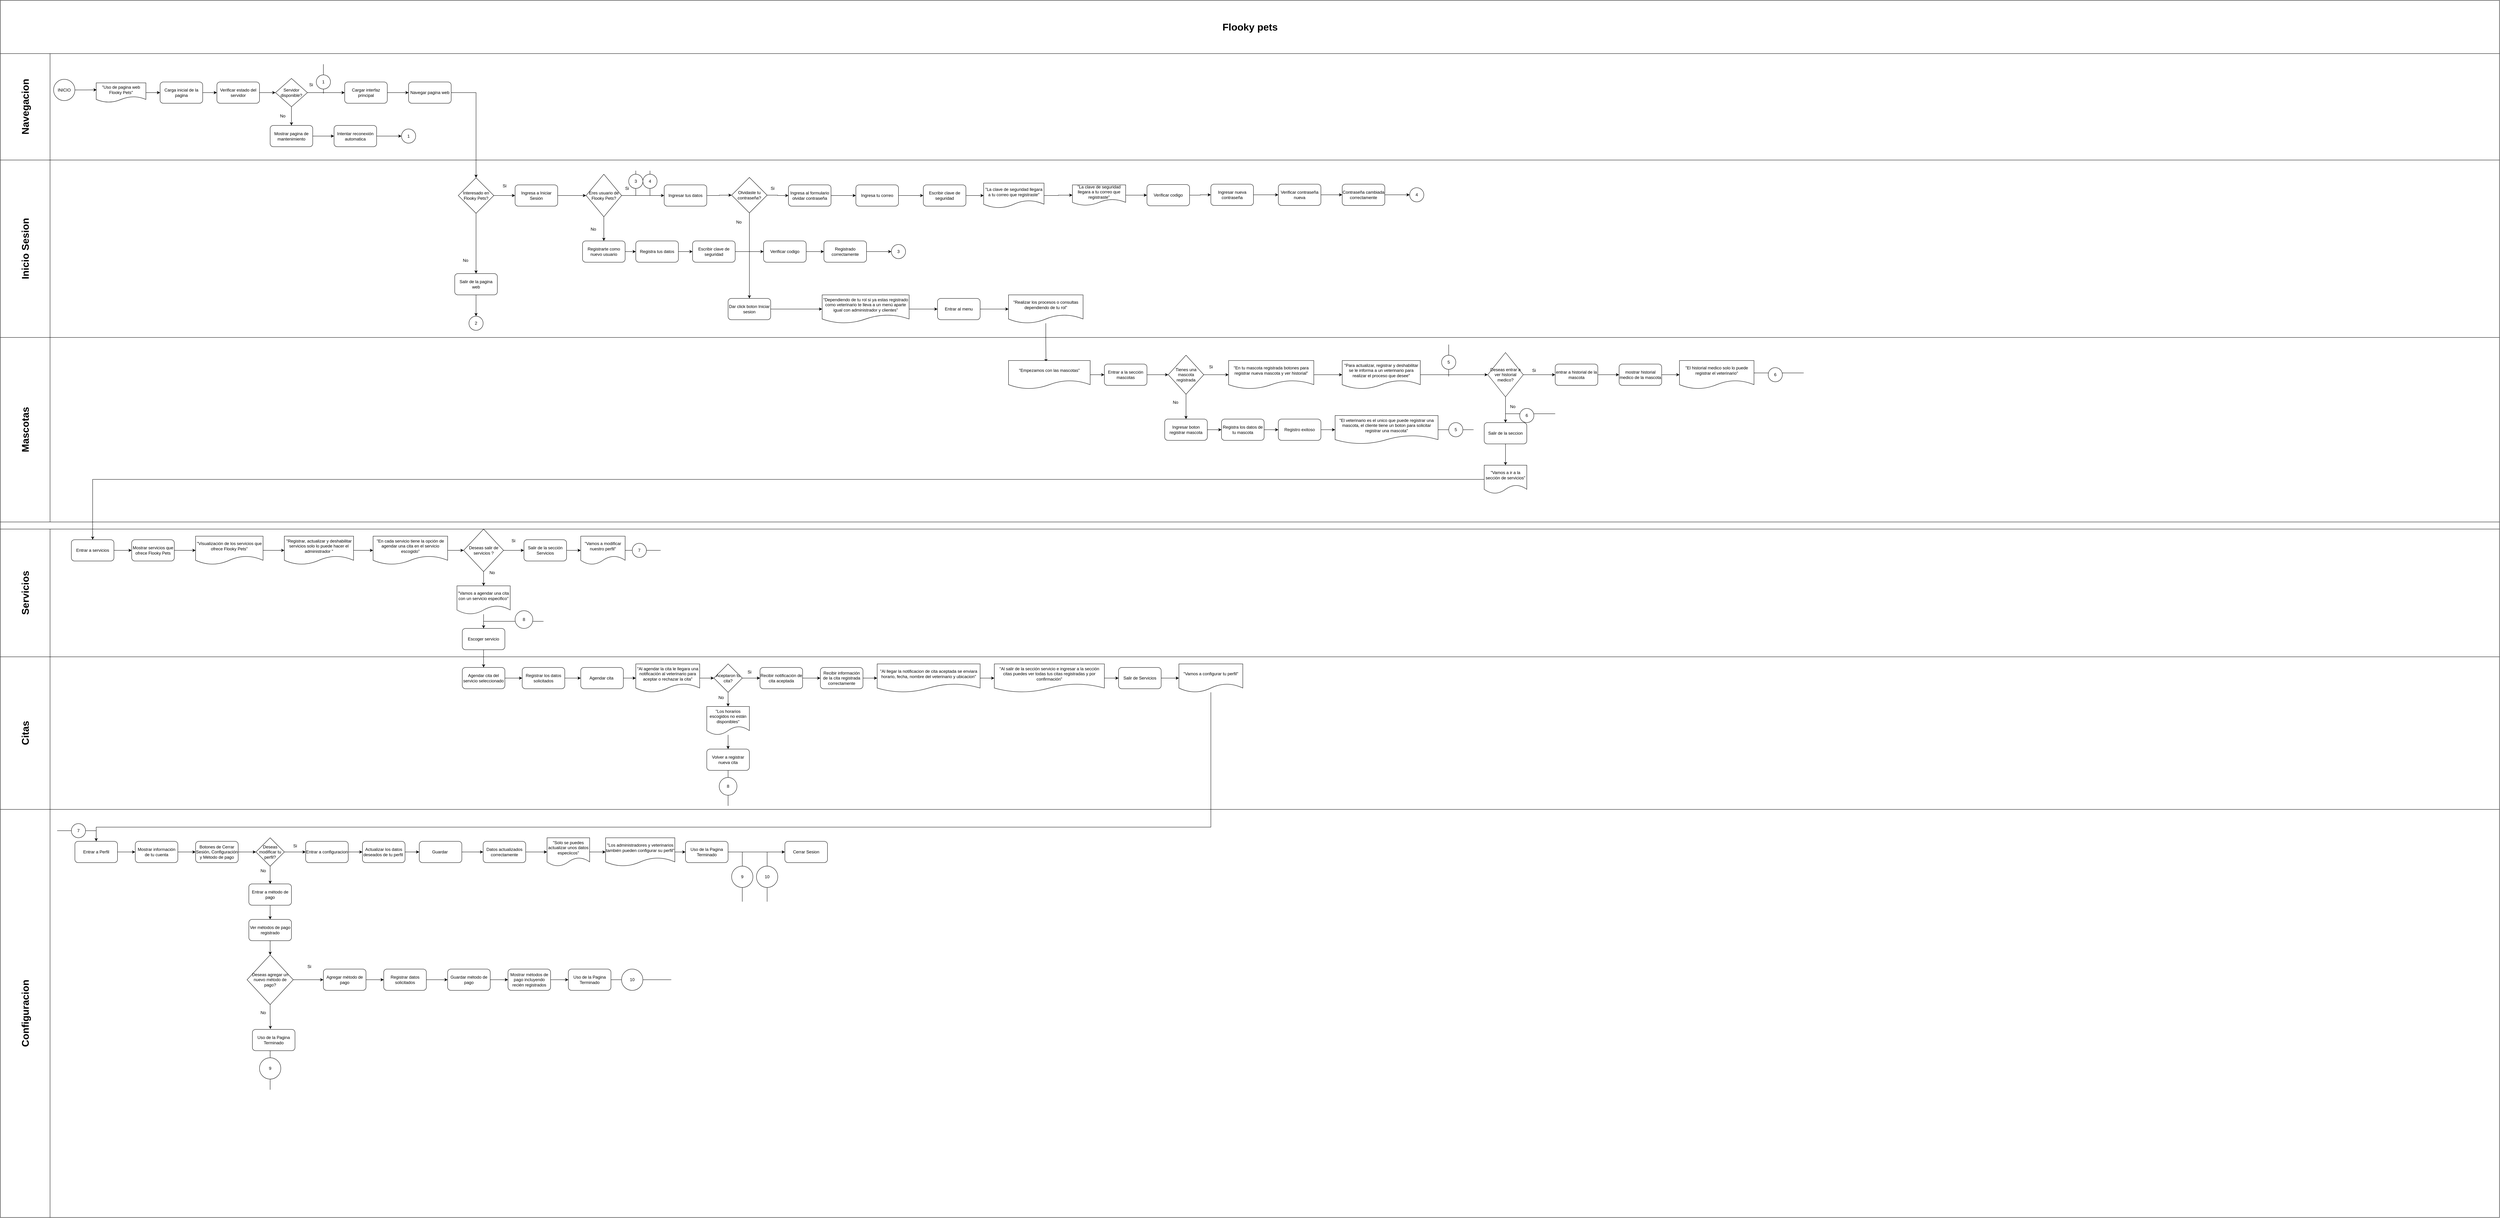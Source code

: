 <mxfile version="27.0.2">
  <diagram name="Página-1" id="5WowF1tZtqZ2zWdQ8NlJ">
    <mxGraphModel dx="13130" dy="7925" grid="1" gridSize="10" guides="1" tooltips="1" connect="1" arrows="1" fold="1" page="1" pageScale="1" pageWidth="2000" pageHeight="2000" math="0" shadow="0">
      <root>
        <mxCell id="0" />
        <mxCell id="1" parent="0" />
        <mxCell id="Lxw3tEKo1LNul-f_pS27-1" value="&lt;font style=&quot;font-size: 28px;&quot;&gt;Flooky pets&lt;/font&gt;" style="swimlane;childLayout=stackLayout;resizeParent=1;resizeParentMax=0;horizontal=1;startSize=150;horizontalStack=0;html=1;" parent="1" vertex="1">
          <mxGeometry x="-5200" y="-3600" width="7040" height="1470" as="geometry" />
        </mxCell>
        <mxCell id="Lxw3tEKo1LNul-f_pS27-2" value="&lt;font style=&quot;font-size: 28px;&quot;&gt;Navegacion&lt;/font&gt;" style="swimlane;startSize=140;horizontal=0;html=1;" parent="Lxw3tEKo1LNul-f_pS27-1" vertex="1">
          <mxGeometry y="150" width="7040" height="300" as="geometry" />
        </mxCell>
        <mxCell id="Lxw3tEKo1LNul-f_pS27-91" style="edgeStyle=orthogonalEdgeStyle;rounded=0;orthogonalLoop=1;jettySize=auto;html=1;entryX=0;entryY=0.5;entryDx=0;entryDy=0;" parent="Lxw3tEKo1LNul-f_pS27-2" source="Lxw3tEKo1LNul-f_pS27-32" target="Lxw3tEKo1LNul-f_pS27-8" edge="1">
          <mxGeometry relative="1" as="geometry" />
        </mxCell>
        <mxCell id="Lxw3tEKo1LNul-f_pS27-32" value="&quot;Uso de pagina web Flooky Pets&quot;" style="shape=document;whiteSpace=wrap;html=1;boundedLbl=1;" parent="Lxw3tEKo1LNul-f_pS27-2" vertex="1">
          <mxGeometry x="270" y="82.5" width="140" height="55" as="geometry" />
        </mxCell>
        <mxCell id="Lxw3tEKo1LNul-f_pS27-6" value="INICIO" style="ellipse;whiteSpace=wrap;html=1;aspect=fixed;" parent="Lxw3tEKo1LNul-f_pS27-2" vertex="1">
          <mxGeometry x="150" y="72.5" width="60" height="60" as="geometry" />
        </mxCell>
        <mxCell id="Lxw3tEKo1LNul-f_pS27-95" style="edgeStyle=orthogonalEdgeStyle;rounded=0;orthogonalLoop=1;jettySize=auto;html=1;" parent="Lxw3tEKo1LNul-f_pS27-2" source="Lxw3tEKo1LNul-f_pS27-8" target="Lxw3tEKo1LNul-f_pS27-10" edge="1">
          <mxGeometry relative="1" as="geometry" />
        </mxCell>
        <mxCell id="Lxw3tEKo1LNul-f_pS27-8" value="Carga inicial de la pagina" style="rounded=1;whiteSpace=wrap;html=1;" parent="Lxw3tEKo1LNul-f_pS27-2" vertex="1">
          <mxGeometry x="450" y="80" width="120" height="60" as="geometry" />
        </mxCell>
        <mxCell id="Lxw3tEKo1LNul-f_pS27-96" style="edgeStyle=orthogonalEdgeStyle;rounded=0;orthogonalLoop=1;jettySize=auto;html=1;entryX=0;entryY=0.5;entryDx=0;entryDy=0;" parent="Lxw3tEKo1LNul-f_pS27-2" source="Lxw3tEKo1LNul-f_pS27-10" target="Lxw3tEKo1LNul-f_pS27-13" edge="1">
          <mxGeometry relative="1" as="geometry" />
        </mxCell>
        <mxCell id="Lxw3tEKo1LNul-f_pS27-10" value="Verificar estado del servidor" style="rounded=1;whiteSpace=wrap;html=1;" parent="Lxw3tEKo1LNul-f_pS27-2" vertex="1">
          <mxGeometry x="610" y="80" width="120" height="60" as="geometry" />
        </mxCell>
        <mxCell id="Lxw3tEKo1LNul-f_pS27-94" style="edgeStyle=orthogonalEdgeStyle;rounded=0;orthogonalLoop=1;jettySize=auto;html=1;entryX=0.01;entryY=0.356;entryDx=0;entryDy=0;entryPerimeter=0;" parent="Lxw3tEKo1LNul-f_pS27-2" source="Lxw3tEKo1LNul-f_pS27-6" target="Lxw3tEKo1LNul-f_pS27-32" edge="1">
          <mxGeometry relative="1" as="geometry" />
        </mxCell>
        <mxCell id="Lxw3tEKo1LNul-f_pS27-97" style="edgeStyle=orthogonalEdgeStyle;rounded=0;orthogonalLoop=1;jettySize=auto;html=1;entryX=0;entryY=0.5;entryDx=0;entryDy=0;" parent="Lxw3tEKo1LNul-f_pS27-2" source="Lxw3tEKo1LNul-f_pS27-13" target="Lxw3tEKo1LNul-f_pS27-19" edge="1">
          <mxGeometry relative="1" as="geometry" />
        </mxCell>
        <mxCell id="Lxw3tEKo1LNul-f_pS27-100" style="edgeStyle=orthogonalEdgeStyle;rounded=0;orthogonalLoop=1;jettySize=auto;html=1;entryX=0.5;entryY=0;entryDx=0;entryDy=0;" parent="Lxw3tEKo1LNul-f_pS27-2" source="Lxw3tEKo1LNul-f_pS27-13" target="Lxw3tEKo1LNul-f_pS27-15" edge="1">
          <mxGeometry relative="1" as="geometry" />
        </mxCell>
        <mxCell id="Lxw3tEKo1LNul-f_pS27-13" value="Servidor disponible?" style="rhombus;whiteSpace=wrap;html=1;" parent="Lxw3tEKo1LNul-f_pS27-2" vertex="1">
          <mxGeometry x="775" y="70" width="90" height="80" as="geometry" />
        </mxCell>
        <mxCell id="Lxw3tEKo1LNul-f_pS27-102" style="edgeStyle=orthogonalEdgeStyle;rounded=0;orthogonalLoop=1;jettySize=auto;html=1;entryX=0;entryY=0.5;entryDx=0;entryDy=0;" parent="Lxw3tEKo1LNul-f_pS27-2" source="Lxw3tEKo1LNul-f_pS27-15" target="Lxw3tEKo1LNul-f_pS27-17" edge="1">
          <mxGeometry relative="1" as="geometry" />
        </mxCell>
        <mxCell id="Lxw3tEKo1LNul-f_pS27-15" value="Mostrar pagina de mantenimiento" style="rounded=1;whiteSpace=wrap;html=1;" parent="Lxw3tEKo1LNul-f_pS27-2" vertex="1">
          <mxGeometry x="760" y="202.5" width="120" height="60" as="geometry" />
        </mxCell>
        <mxCell id="Lxw3tEKo1LNul-f_pS27-103" style="edgeStyle=orthogonalEdgeStyle;rounded=0;orthogonalLoop=1;jettySize=auto;html=1;entryX=0;entryY=0.5;entryDx=0;entryDy=0;" parent="Lxw3tEKo1LNul-f_pS27-2" source="Lxw3tEKo1LNul-f_pS27-17" target="Lxw3tEKo1LNul-f_pS27-33" edge="1">
          <mxGeometry relative="1" as="geometry" />
        </mxCell>
        <mxCell id="Lxw3tEKo1LNul-f_pS27-17" value="Intentar reconexión automatica" style="rounded=1;whiteSpace=wrap;html=1;" parent="Lxw3tEKo1LNul-f_pS27-2" vertex="1">
          <mxGeometry x="940" y="202.5" width="120" height="60" as="geometry" />
        </mxCell>
        <mxCell id="Lxw3tEKo1LNul-f_pS27-99" style="edgeStyle=orthogonalEdgeStyle;rounded=0;orthogonalLoop=1;jettySize=auto;html=1;exitX=1;exitY=0.5;exitDx=0;exitDy=0;entryX=0;entryY=0.5;entryDx=0;entryDy=0;" parent="Lxw3tEKo1LNul-f_pS27-2" source="Lxw3tEKo1LNul-f_pS27-19" target="Lxw3tEKo1LNul-f_pS27-21" edge="1">
          <mxGeometry relative="1" as="geometry" />
        </mxCell>
        <mxCell id="Lxw3tEKo1LNul-f_pS27-19" value="Cargar interfaz principal" style="rounded=1;whiteSpace=wrap;html=1;" parent="Lxw3tEKo1LNul-f_pS27-2" vertex="1">
          <mxGeometry x="970" y="80" width="120" height="60" as="geometry" />
        </mxCell>
        <mxCell id="Lxw3tEKo1LNul-f_pS27-21" value="Navegar pagina web" style="rounded=1;whiteSpace=wrap;html=1;" parent="Lxw3tEKo1LNul-f_pS27-2" vertex="1">
          <mxGeometry x="1150" y="80" width="120" height="60" as="geometry" />
        </mxCell>
        <mxCell id="Lxw3tEKo1LNul-f_pS27-25" value="Si" style="text;html=1;align=center;verticalAlign=middle;resizable=0;points=[];autosize=1;strokeColor=none;fillColor=none;" parent="Lxw3tEKo1LNul-f_pS27-2" vertex="1">
          <mxGeometry x="860" y="72.5" width="30" height="30" as="geometry" />
        </mxCell>
        <mxCell id="Lxw3tEKo1LNul-f_pS27-26" value="No" style="text;html=1;align=center;verticalAlign=middle;resizable=0;points=[];autosize=1;strokeColor=none;fillColor=none;" parent="Lxw3tEKo1LNul-f_pS27-2" vertex="1">
          <mxGeometry x="775" y="160.5" width="40" height="30" as="geometry" />
        </mxCell>
        <mxCell id="Lxw3tEKo1LNul-f_pS27-33" value="1" style="ellipse;whiteSpace=wrap;html=1;aspect=fixed;" parent="Lxw3tEKo1LNul-f_pS27-2" vertex="1">
          <mxGeometry x="1130" y="212.5" width="40" height="40" as="geometry" />
        </mxCell>
        <mxCell id="Lxw3tEKo1LNul-f_pS27-35" value="" style="endArrow=none;html=1;rounded=0;" parent="Lxw3tEKo1LNul-f_pS27-2" source="Lxw3tEKo1LNul-f_pS27-37" edge="1">
          <mxGeometry width="50" height="50" relative="1" as="geometry">
            <mxPoint x="880" y="98" as="sourcePoint" />
            <mxPoint x="910" y="30" as="targetPoint" />
          </mxGeometry>
        </mxCell>
        <mxCell id="Lxw3tEKo1LNul-f_pS27-36" value="" style="endArrow=none;html=1;rounded=0;" parent="Lxw3tEKo1LNul-f_pS27-2" edge="1">
          <mxGeometry width="50" height="50" relative="1" as="geometry">
            <mxPoint x="910" y="112.5" as="sourcePoint" />
            <mxPoint x="910" y="97.5" as="targetPoint" />
          </mxGeometry>
        </mxCell>
        <mxCell id="Lxw3tEKo1LNul-f_pS27-37" value="1" style="ellipse;whiteSpace=wrap;html=1;aspect=fixed;" parent="Lxw3tEKo1LNul-f_pS27-2" vertex="1">
          <mxGeometry x="890" y="60" width="40" height="40" as="geometry" />
        </mxCell>
        <mxCell id="Lxw3tEKo1LNul-f_pS27-3" value="&lt;font style=&quot;font-size: 28px;&quot;&gt;Inicio Sesion&lt;/font&gt;" style="swimlane;startSize=140;horizontal=0;html=1;" parent="Lxw3tEKo1LNul-f_pS27-1" vertex="1">
          <mxGeometry y="450" width="7040" height="500" as="geometry" />
        </mxCell>
        <mxCell id="Lxw3tEKo1LNul-f_pS27-22" style="edgeStyle=orthogonalEdgeStyle;rounded=0;orthogonalLoop=1;jettySize=auto;html=1;exitX=1;exitY=0.5;exitDx=0;exitDy=0;entryX=0;entryY=0.5;entryDx=0;entryDy=0;" parent="Lxw3tEKo1LNul-f_pS27-3" source="Lxw3tEKo1LNul-f_pS27-24" target="Lxw3tEKo1LNul-f_pS27-30" edge="1">
          <mxGeometry relative="1" as="geometry" />
        </mxCell>
        <mxCell id="Lxw3tEKo1LNul-f_pS27-23" style="edgeStyle=orthogonalEdgeStyle;rounded=0;orthogonalLoop=1;jettySize=auto;html=1;exitX=0.5;exitY=1;exitDx=0;exitDy=0;entryX=0.5;entryY=0;entryDx=0;entryDy=0;" parent="Lxw3tEKo1LNul-f_pS27-3" source="Lxw3tEKo1LNul-f_pS27-24" target="Lxw3tEKo1LNul-f_pS27-28" edge="1">
          <mxGeometry relative="1" as="geometry" />
        </mxCell>
        <mxCell id="Lxw3tEKo1LNul-f_pS27-24" value="Interesado en Flooky Pets?" style="rhombus;whiteSpace=wrap;html=1;" parent="Lxw3tEKo1LNul-f_pS27-3" vertex="1">
          <mxGeometry x="1290" y="50" width="100" height="100" as="geometry" />
        </mxCell>
        <mxCell id="Lxw3tEKo1LNul-f_pS27-27" style="edgeStyle=orthogonalEdgeStyle;rounded=0;orthogonalLoop=1;jettySize=auto;html=1;exitX=0.5;exitY=1;exitDx=0;exitDy=0;entryX=0.5;entryY=0;entryDx=0;entryDy=0;" parent="Lxw3tEKo1LNul-f_pS27-3" source="Lxw3tEKo1LNul-f_pS27-28" target="Lxw3tEKo1LNul-f_pS27-34" edge="1">
          <mxGeometry relative="1" as="geometry" />
        </mxCell>
        <mxCell id="Lxw3tEKo1LNul-f_pS27-28" value="Salir de la pagina web" style="rounded=1;whiteSpace=wrap;html=1;" parent="Lxw3tEKo1LNul-f_pS27-3" vertex="1">
          <mxGeometry x="1280" y="320" width="120" height="60" as="geometry" />
        </mxCell>
        <mxCell id="Lxw3tEKo1LNul-f_pS27-117" style="edgeStyle=orthogonalEdgeStyle;rounded=0;orthogonalLoop=1;jettySize=auto;html=1;entryX=0;entryY=0.5;entryDx=0;entryDy=0;" parent="Lxw3tEKo1LNul-f_pS27-3" source="Lxw3tEKo1LNul-f_pS27-30" target="Lxw3tEKo1LNul-f_pS27-44" edge="1">
          <mxGeometry relative="1" as="geometry" />
        </mxCell>
        <mxCell id="Lxw3tEKo1LNul-f_pS27-30" value="Ingresa a Iniciar Sesión" style="rounded=1;whiteSpace=wrap;html=1;" parent="Lxw3tEKo1LNul-f_pS27-3" vertex="1">
          <mxGeometry x="1450" y="70" width="120" height="60" as="geometry" />
        </mxCell>
        <mxCell id="Lxw3tEKo1LNul-f_pS27-34" value="2" style="ellipse;whiteSpace=wrap;html=1;aspect=fixed;" parent="Lxw3tEKo1LNul-f_pS27-3" vertex="1">
          <mxGeometry x="1320" y="440" width="40" height="40" as="geometry" />
        </mxCell>
        <mxCell id="Lxw3tEKo1LNul-f_pS27-38" value="No" style="text;html=1;align=center;verticalAlign=middle;resizable=0;points=[];autosize=1;strokeColor=none;fillColor=none;" parent="Lxw3tEKo1LNul-f_pS27-3" vertex="1">
          <mxGeometry x="1290" y="268" width="40" height="30" as="geometry" />
        </mxCell>
        <mxCell id="Lxw3tEKo1LNul-f_pS27-39" value="Si" style="text;html=1;align=center;verticalAlign=middle;resizable=0;points=[];autosize=1;strokeColor=none;fillColor=none;" parent="Lxw3tEKo1LNul-f_pS27-3" vertex="1">
          <mxGeometry x="1405" y="58" width="30" height="30" as="geometry" />
        </mxCell>
        <mxCell id="Lxw3tEKo1LNul-f_pS27-40" style="edgeStyle=orthogonalEdgeStyle;rounded=0;orthogonalLoop=1;jettySize=auto;html=1;exitX=1;exitY=0.5;exitDx=0;exitDy=0;entryX=0;entryY=0.5;entryDx=0;entryDy=0;" parent="Lxw3tEKo1LNul-f_pS27-3" source="Lxw3tEKo1LNul-f_pS27-41" target="Lxw3tEKo1LNul-f_pS27-62" edge="1">
          <mxGeometry relative="1" as="geometry" />
        </mxCell>
        <mxCell id="Lxw3tEKo1LNul-f_pS27-41" value="Ingresar tus datos" style="rounded=1;whiteSpace=wrap;html=1;" parent="Lxw3tEKo1LNul-f_pS27-3" vertex="1">
          <mxGeometry x="1870" y="70" width="120" height="60" as="geometry" />
        </mxCell>
        <mxCell id="Lxw3tEKo1LNul-f_pS27-42" style="edgeStyle=orthogonalEdgeStyle;rounded=0;orthogonalLoop=1;jettySize=auto;html=1;exitX=0.5;exitY=1;exitDx=0;exitDy=0;entryX=0.5;entryY=0;entryDx=0;entryDy=0;" parent="Lxw3tEKo1LNul-f_pS27-3" source="Lxw3tEKo1LNul-f_pS27-44" target="Lxw3tEKo1LNul-f_pS27-46" edge="1">
          <mxGeometry relative="1" as="geometry" />
        </mxCell>
        <mxCell id="Lxw3tEKo1LNul-f_pS27-118" style="edgeStyle=orthogonalEdgeStyle;rounded=0;orthogonalLoop=1;jettySize=auto;html=1;" parent="Lxw3tEKo1LNul-f_pS27-3" source="Lxw3tEKo1LNul-f_pS27-44" target="Lxw3tEKo1LNul-f_pS27-41" edge="1">
          <mxGeometry relative="1" as="geometry" />
        </mxCell>
        <mxCell id="Lxw3tEKo1LNul-f_pS27-44" value="Eres usuario de Flooky Pets?" style="rhombus;whiteSpace=wrap;html=1;" parent="Lxw3tEKo1LNul-f_pS27-3" vertex="1">
          <mxGeometry x="1650" y="40" width="100" height="120" as="geometry" />
        </mxCell>
        <mxCell id="Lxw3tEKo1LNul-f_pS27-106" style="edgeStyle=orthogonalEdgeStyle;rounded=0;orthogonalLoop=1;jettySize=auto;html=1;entryX=0;entryY=0.5;entryDx=0;entryDy=0;" parent="Lxw3tEKo1LNul-f_pS27-3" source="Lxw3tEKo1LNul-f_pS27-46" target="Lxw3tEKo1LNul-f_pS27-48" edge="1">
          <mxGeometry relative="1" as="geometry" />
        </mxCell>
        <mxCell id="Lxw3tEKo1LNul-f_pS27-46" value="Registrarte como nuevo usuario" style="rounded=1;whiteSpace=wrap;html=1;" parent="Lxw3tEKo1LNul-f_pS27-3" vertex="1">
          <mxGeometry x="1640" y="228" width="120" height="60" as="geometry" />
        </mxCell>
        <mxCell id="Lxw3tEKo1LNul-f_pS27-107" style="edgeStyle=orthogonalEdgeStyle;rounded=0;orthogonalLoop=1;jettySize=auto;html=1;entryX=0;entryY=0.5;entryDx=0;entryDy=0;" parent="Lxw3tEKo1LNul-f_pS27-3" source="Lxw3tEKo1LNul-f_pS27-48" target="Lxw3tEKo1LNul-f_pS27-50" edge="1">
          <mxGeometry relative="1" as="geometry" />
        </mxCell>
        <mxCell id="Lxw3tEKo1LNul-f_pS27-48" value="Registra tus datos" style="rounded=1;whiteSpace=wrap;html=1;" parent="Lxw3tEKo1LNul-f_pS27-3" vertex="1">
          <mxGeometry x="1790" y="228" width="120" height="60" as="geometry" />
        </mxCell>
        <mxCell id="Lxw3tEKo1LNul-f_pS27-105" style="edgeStyle=orthogonalEdgeStyle;rounded=0;orthogonalLoop=1;jettySize=auto;html=1;entryX=0;entryY=0.5;entryDx=0;entryDy=0;" parent="Lxw3tEKo1LNul-f_pS27-3" source="Lxw3tEKo1LNul-f_pS27-50" target="Lxw3tEKo1LNul-f_pS27-54" edge="1">
          <mxGeometry relative="1" as="geometry" />
        </mxCell>
        <mxCell id="Lxw3tEKo1LNul-f_pS27-50" value="Escribir clave de seguridad" style="rounded=1;whiteSpace=wrap;html=1;" parent="Lxw3tEKo1LNul-f_pS27-3" vertex="1">
          <mxGeometry x="1950" y="228" width="120" height="60" as="geometry" />
        </mxCell>
        <mxCell id="Lxw3tEKo1LNul-f_pS27-61" style="edgeStyle=orthogonalEdgeStyle;rounded=0;orthogonalLoop=1;jettySize=auto;html=1;exitX=1;exitY=0.5;exitDx=0;exitDy=0;" parent="Lxw3tEKo1LNul-f_pS27-3" source="Lxw3tEKo1LNul-f_pS27-62" target="Lxw3tEKo1LNul-f_pS27-66" edge="1">
          <mxGeometry relative="1" as="geometry" />
        </mxCell>
        <mxCell id="Lxw3tEKo1LNul-f_pS27-62" value="Olvidaste tu contraseña?" style="rhombus;whiteSpace=wrap;html=1;" parent="Lxw3tEKo1LNul-f_pS27-3" vertex="1">
          <mxGeometry x="2060" y="49" width="100" height="100" as="geometry" />
        </mxCell>
        <mxCell id="Lxw3tEKo1LNul-f_pS27-63" value="Si" style="text;html=1;align=center;verticalAlign=middle;resizable=0;points=[];autosize=1;strokeColor=none;fillColor=none;" parent="Lxw3tEKo1LNul-f_pS27-3" vertex="1">
          <mxGeometry x="1750" y="65" width="30" height="30" as="geometry" />
        </mxCell>
        <mxCell id="Lxw3tEKo1LNul-f_pS27-64" value="No" style="text;html=1;align=center;verticalAlign=middle;resizable=0;points=[];autosize=1;strokeColor=none;fillColor=none;" parent="Lxw3tEKo1LNul-f_pS27-3" vertex="1">
          <mxGeometry x="1650" y="180" width="40" height="30" as="geometry" />
        </mxCell>
        <mxCell id="Lxw3tEKo1LNul-f_pS27-65" style="edgeStyle=orthogonalEdgeStyle;rounded=0;orthogonalLoop=1;jettySize=auto;html=1;entryX=0;entryY=0.5;entryDx=0;entryDy=0;" parent="Lxw3tEKo1LNul-f_pS27-3" source="Lxw3tEKo1LNul-f_pS27-66" target="Lxw3tEKo1LNul-f_pS27-68" edge="1">
          <mxGeometry relative="1" as="geometry" />
        </mxCell>
        <mxCell id="Lxw3tEKo1LNul-f_pS27-66" value="Ingresa al formulario olvidar contraseña" style="rounded=1;whiteSpace=wrap;html=1;" parent="Lxw3tEKo1LNul-f_pS27-3" vertex="1">
          <mxGeometry x="2220" y="70" width="120" height="60" as="geometry" />
        </mxCell>
        <mxCell id="Lxw3tEKo1LNul-f_pS27-67" style="edgeStyle=orthogonalEdgeStyle;rounded=0;orthogonalLoop=1;jettySize=auto;html=1;" parent="Lxw3tEKo1LNul-f_pS27-3" source="Lxw3tEKo1LNul-f_pS27-68" target="Lxw3tEKo1LNul-f_pS27-70" edge="1">
          <mxGeometry relative="1" as="geometry" />
        </mxCell>
        <mxCell id="Lxw3tEKo1LNul-f_pS27-68" value="Ingresa tu correo" style="rounded=1;whiteSpace=wrap;html=1;" parent="Lxw3tEKo1LNul-f_pS27-3" vertex="1">
          <mxGeometry x="2410" y="70" width="120" height="60" as="geometry" />
        </mxCell>
        <mxCell id="Lxw3tEKo1LNul-f_pS27-111" style="edgeStyle=orthogonalEdgeStyle;rounded=0;orthogonalLoop=1;jettySize=auto;html=1;entryX=0;entryY=0.5;entryDx=0;entryDy=0;" parent="Lxw3tEKo1LNul-f_pS27-3" source="Lxw3tEKo1LNul-f_pS27-70" target="Lxw3tEKo1LNul-f_pS27-52" edge="1">
          <mxGeometry relative="1" as="geometry" />
        </mxCell>
        <mxCell id="Lxw3tEKo1LNul-f_pS27-70" value="Escribir clave de seguridad" style="rounded=1;whiteSpace=wrap;html=1;" parent="Lxw3tEKo1LNul-f_pS27-3" vertex="1">
          <mxGeometry x="2600" y="70" width="120" height="60" as="geometry" />
        </mxCell>
        <mxCell id="Lxw3tEKo1LNul-f_pS27-82" value="" style="endArrow=none;html=1;rounded=0;" parent="Lxw3tEKo1LNul-f_pS27-3" source="Lxw3tEKo1LNul-f_pS27-85" edge="1">
          <mxGeometry width="50" height="50" relative="1" as="geometry">
            <mxPoint x="1790" y="100" as="sourcePoint" />
            <mxPoint x="1790" y="30" as="targetPoint" />
          </mxGeometry>
        </mxCell>
        <mxCell id="Lxw3tEKo1LNul-f_pS27-83" value="" style="endArrow=none;html=1;rounded=0;" parent="Lxw3tEKo1LNul-f_pS27-3" edge="1">
          <mxGeometry width="50" height="50" relative="1" as="geometry">
            <mxPoint x="1830" y="100" as="sourcePoint" />
            <mxPoint x="1830" y="30" as="targetPoint" />
          </mxGeometry>
        </mxCell>
        <mxCell id="Lxw3tEKo1LNul-f_pS27-84" value="" style="endArrow=none;html=1;rounded=0;" parent="Lxw3tEKo1LNul-f_pS27-3" target="Lxw3tEKo1LNul-f_pS27-85" edge="1">
          <mxGeometry width="50" height="50" relative="1" as="geometry">
            <mxPoint x="1790" y="100" as="sourcePoint" />
            <mxPoint x="1790" y="30" as="targetPoint" />
          </mxGeometry>
        </mxCell>
        <mxCell id="Lxw3tEKo1LNul-f_pS27-85" value="3" style="ellipse;whiteSpace=wrap;html=1;aspect=fixed;" parent="Lxw3tEKo1LNul-f_pS27-3" vertex="1">
          <mxGeometry x="1770" y="40" width="40" height="40" as="geometry" />
        </mxCell>
        <mxCell id="Lxw3tEKo1LNul-f_pS27-86" value="4" style="ellipse;whiteSpace=wrap;html=1;aspect=fixed;" parent="Lxw3tEKo1LNul-f_pS27-3" vertex="1">
          <mxGeometry x="1810" y="40" width="40" height="40" as="geometry" />
        </mxCell>
        <mxCell id="Lxw3tEKo1LNul-f_pS27-87" value="Si" style="text;html=1;align=center;verticalAlign=middle;resizable=0;points=[];autosize=1;strokeColor=none;fillColor=none;" parent="Lxw3tEKo1LNul-f_pS27-3" vertex="1">
          <mxGeometry x="2160" y="65" width="30" height="30" as="geometry" />
        </mxCell>
        <mxCell id="Lxw3tEKo1LNul-f_pS27-88" value="No" style="text;html=1;align=center;verticalAlign=middle;resizable=0;points=[];autosize=1;strokeColor=none;fillColor=none;" parent="Lxw3tEKo1LNul-f_pS27-3" vertex="1">
          <mxGeometry x="2060" y="160" width="40" height="30" as="geometry" />
        </mxCell>
        <mxCell id="Lxw3tEKo1LNul-f_pS27-112" style="edgeStyle=orthogonalEdgeStyle;rounded=0;orthogonalLoop=1;jettySize=auto;html=1;entryX=0;entryY=0.5;entryDx=0;entryDy=0;" parent="Lxw3tEKo1LNul-f_pS27-3" source="Lxw3tEKo1LNul-f_pS27-52" target="Lxw3tEKo1LNul-f_pS27-72" edge="1">
          <mxGeometry relative="1" as="geometry" />
        </mxCell>
        <mxCell id="Lxw3tEKo1LNul-f_pS27-52" value="&quot;La clave de seguridad llegara a tu correo que registraste&quot;" style="shape=document;whiteSpace=wrap;html=1;boundedLbl=1;" parent="Lxw3tEKo1LNul-f_pS27-3" vertex="1">
          <mxGeometry x="2770" y="65" width="170" height="70" as="geometry" />
        </mxCell>
        <mxCell id="Lxw3tEKo1LNul-f_pS27-108" style="edgeStyle=orthogonalEdgeStyle;rounded=0;orthogonalLoop=1;jettySize=auto;html=1;entryX=0;entryY=0.5;entryDx=0;entryDy=0;" parent="Lxw3tEKo1LNul-f_pS27-3" source="Lxw3tEKo1LNul-f_pS27-54" target="Lxw3tEKo1LNul-f_pS27-56" edge="1">
          <mxGeometry relative="1" as="geometry" />
        </mxCell>
        <mxCell id="Lxw3tEKo1LNul-f_pS27-54" value="Verificar codigo" style="rounded=1;whiteSpace=wrap;html=1;" parent="Lxw3tEKo1LNul-f_pS27-3" vertex="1">
          <mxGeometry x="2150" y="228" width="120" height="60" as="geometry" />
        </mxCell>
        <mxCell id="Lxw3tEKo1LNul-f_pS27-109" style="edgeStyle=orthogonalEdgeStyle;rounded=0;orthogonalLoop=1;jettySize=auto;html=1;entryX=0;entryY=0.5;entryDx=0;entryDy=0;" parent="Lxw3tEKo1LNul-f_pS27-3" source="Lxw3tEKo1LNul-f_pS27-56" target="Lxw3tEKo1LNul-f_pS27-57" edge="1">
          <mxGeometry relative="1" as="geometry" />
        </mxCell>
        <mxCell id="Lxw3tEKo1LNul-f_pS27-56" value="Registrado correctamente" style="rounded=1;whiteSpace=wrap;html=1;" parent="Lxw3tEKo1LNul-f_pS27-3" vertex="1">
          <mxGeometry x="2320" y="228" width="120" height="60" as="geometry" />
        </mxCell>
        <mxCell id="Lxw3tEKo1LNul-f_pS27-57" value="3" style="ellipse;whiteSpace=wrap;html=1;aspect=fixed;" parent="Lxw3tEKo1LNul-f_pS27-3" vertex="1">
          <mxGeometry x="2510" y="238" width="40" height="40" as="geometry" />
        </mxCell>
        <mxCell id="Lxw3tEKo1LNul-f_pS27-71" style="edgeStyle=orthogonalEdgeStyle;rounded=0;orthogonalLoop=1;jettySize=auto;html=1;entryX=0;entryY=0.5;entryDx=0;entryDy=0;" parent="Lxw3tEKo1LNul-f_pS27-3" source="Lxw3tEKo1LNul-f_pS27-72" target="Lxw3tEKo1LNul-f_pS27-74" edge="1">
          <mxGeometry relative="1" as="geometry" />
        </mxCell>
        <mxCell id="Lxw3tEKo1LNul-f_pS27-72" value="&quot;La clave de seguridad llegara a tu correo que registraste&quot;" style="shape=document;whiteSpace=wrap;html=1;boundedLbl=1;" parent="Lxw3tEKo1LNul-f_pS27-3" vertex="1">
          <mxGeometry x="3020" y="70" width="150" height="58" as="geometry" />
        </mxCell>
        <mxCell id="Lxw3tEKo1LNul-f_pS27-73" style="edgeStyle=orthogonalEdgeStyle;rounded=0;orthogonalLoop=1;jettySize=auto;html=1;entryX=0;entryY=0.5;entryDx=0;entryDy=0;" parent="Lxw3tEKo1LNul-f_pS27-3" source="Lxw3tEKo1LNul-f_pS27-74" target="Lxw3tEKo1LNul-f_pS27-76" edge="1">
          <mxGeometry relative="1" as="geometry" />
        </mxCell>
        <mxCell id="Lxw3tEKo1LNul-f_pS27-74" value="Verificar codigo" style="rounded=1;whiteSpace=wrap;html=1;" parent="Lxw3tEKo1LNul-f_pS27-3" vertex="1">
          <mxGeometry x="3230" y="69" width="120" height="60" as="geometry" />
        </mxCell>
        <mxCell id="Lxw3tEKo1LNul-f_pS27-75" style="edgeStyle=orthogonalEdgeStyle;rounded=0;orthogonalLoop=1;jettySize=auto;html=1;entryX=0;entryY=0.5;entryDx=0;entryDy=0;" parent="Lxw3tEKo1LNul-f_pS27-3" source="Lxw3tEKo1LNul-f_pS27-76" target="Lxw3tEKo1LNul-f_pS27-79" edge="1">
          <mxGeometry relative="1" as="geometry" />
        </mxCell>
        <mxCell id="Lxw3tEKo1LNul-f_pS27-76" value="Ingresar nueva contraseña" style="rounded=1;whiteSpace=wrap;html=1;" parent="Lxw3tEKo1LNul-f_pS27-3" vertex="1">
          <mxGeometry x="3410" y="68" width="120" height="60" as="geometry" />
        </mxCell>
        <mxCell id="Lxw3tEKo1LNul-f_pS27-77" value="4" style="ellipse;whiteSpace=wrap;html=1;aspect=fixed;" parent="Lxw3tEKo1LNul-f_pS27-3" vertex="1">
          <mxGeometry x="3970" y="78" width="40" height="40" as="geometry" />
        </mxCell>
        <mxCell id="Lxw3tEKo1LNul-f_pS27-78" style="edgeStyle=orthogonalEdgeStyle;rounded=0;orthogonalLoop=1;jettySize=auto;html=1;exitX=1;exitY=0.5;exitDx=0;exitDy=0;entryX=0;entryY=0.5;entryDx=0;entryDy=0;" parent="Lxw3tEKo1LNul-f_pS27-3" source="Lxw3tEKo1LNul-f_pS27-79" target="Lxw3tEKo1LNul-f_pS27-81" edge="1">
          <mxGeometry relative="1" as="geometry" />
        </mxCell>
        <mxCell id="Lxw3tEKo1LNul-f_pS27-79" value="Verificar contraseña nueva" style="rounded=1;whiteSpace=wrap;html=1;" parent="Lxw3tEKo1LNul-f_pS27-3" vertex="1">
          <mxGeometry x="3600" y="68" width="120" height="60" as="geometry" />
        </mxCell>
        <mxCell id="Lxw3tEKo1LNul-f_pS27-80" style="edgeStyle=orthogonalEdgeStyle;rounded=0;orthogonalLoop=1;jettySize=auto;html=1;entryX=0;entryY=0.5;entryDx=0;entryDy=0;" parent="Lxw3tEKo1LNul-f_pS27-3" source="Lxw3tEKo1LNul-f_pS27-81" target="Lxw3tEKo1LNul-f_pS27-77" edge="1">
          <mxGeometry relative="1" as="geometry" />
        </mxCell>
        <mxCell id="Lxw3tEKo1LNul-f_pS27-81" value="Contraseña cambiada correctamente" style="rounded=1;whiteSpace=wrap;html=1;" parent="Lxw3tEKo1LNul-f_pS27-3" vertex="1">
          <mxGeometry x="3780" y="68" width="120" height="60" as="geometry" />
        </mxCell>
        <mxCell id="Lxw3tEKo1LNul-f_pS27-104" style="edgeStyle=orthogonalEdgeStyle;rounded=0;orthogonalLoop=1;jettySize=auto;html=1;entryX=0;entryY=0.5;entryDx=0;entryDy=0;" parent="Lxw3tEKo1LNul-f_pS27-3" source="Lxw3tEKo1LNul-f_pS27-59" target="Lxw3tEKo1LNul-f_pS27-89" edge="1">
          <mxGeometry relative="1" as="geometry" />
        </mxCell>
        <mxCell id="Lxw3tEKo1LNul-f_pS27-59" value="Dar click boton Iniciar sesion" style="rounded=1;whiteSpace=wrap;html=1;" parent="Lxw3tEKo1LNul-f_pS27-3" vertex="1">
          <mxGeometry x="2050" y="390" width="120" height="60" as="geometry" />
        </mxCell>
        <mxCell id="Lxw3tEKo1LNul-f_pS27-121" style="edgeStyle=orthogonalEdgeStyle;rounded=0;orthogonalLoop=1;jettySize=auto;html=1;entryX=0;entryY=0.5;entryDx=0;entryDy=0;" parent="Lxw3tEKo1LNul-f_pS27-3" source="Lxw3tEKo1LNul-f_pS27-89" target="Lxw3tEKo1LNul-f_pS27-120" edge="1">
          <mxGeometry relative="1" as="geometry" />
        </mxCell>
        <mxCell id="Lxw3tEKo1LNul-f_pS27-89" value="&quot;Dependiendo de tu rol si ya estas registrado como veterinario te lleva a un menú aparte igual con administrador y clientes&quot;" style="shape=document;whiteSpace=wrap;html=1;boundedLbl=1;" parent="Lxw3tEKo1LNul-f_pS27-3" vertex="1">
          <mxGeometry x="2315" y="380" width="245" height="80" as="geometry" />
        </mxCell>
        <mxCell id="Lxw3tEKo1LNul-f_pS27-124" style="edgeStyle=orthogonalEdgeStyle;rounded=0;orthogonalLoop=1;jettySize=auto;html=1;entryX=0;entryY=0.5;entryDx=0;entryDy=0;" parent="Lxw3tEKo1LNul-f_pS27-3" source="Lxw3tEKo1LNul-f_pS27-120" target="Lxw3tEKo1LNul-f_pS27-123" edge="1">
          <mxGeometry relative="1" as="geometry" />
        </mxCell>
        <mxCell id="Lxw3tEKo1LNul-f_pS27-120" value="Entrar al menu" style="rounded=1;whiteSpace=wrap;html=1;" parent="Lxw3tEKo1LNul-f_pS27-3" vertex="1">
          <mxGeometry x="2640" y="390" width="120" height="60" as="geometry" />
        </mxCell>
        <mxCell id="Lxw3tEKo1LNul-f_pS27-123" value="&quot;Realizar los procesos o consultas dependiendo de tu rol&quot;" style="shape=document;whiteSpace=wrap;html=1;boundedLbl=1;" parent="Lxw3tEKo1LNul-f_pS27-3" vertex="1">
          <mxGeometry x="2840" y="380" width="210" height="80" as="geometry" />
        </mxCell>
        <mxCell id="Lxw3tEKo1LNul-f_pS27-60" style="edgeStyle=orthogonalEdgeStyle;rounded=0;orthogonalLoop=1;jettySize=auto;html=1;entryX=0.5;entryY=0;entryDx=0;entryDy=0;" parent="Lxw3tEKo1LNul-f_pS27-3" source="Lxw3tEKo1LNul-f_pS27-62" target="Lxw3tEKo1LNul-f_pS27-59" edge="1">
          <mxGeometry relative="1" as="geometry" />
        </mxCell>
        <mxCell id="Lxw3tEKo1LNul-f_pS27-119" style="edgeStyle=orthogonalEdgeStyle;rounded=0;orthogonalLoop=1;jettySize=auto;html=1;entryX=0.5;entryY=0;entryDx=0;entryDy=0;" parent="Lxw3tEKo1LNul-f_pS27-1" source="Lxw3tEKo1LNul-f_pS27-21" target="Lxw3tEKo1LNul-f_pS27-24" edge="1">
          <mxGeometry relative="1" as="geometry" />
        </mxCell>
        <mxCell id="Lxw3tEKo1LNul-f_pS27-131" style="edgeStyle=orthogonalEdgeStyle;rounded=0;orthogonalLoop=1;jettySize=auto;html=1;entryX=0.459;entryY=0.058;entryDx=0;entryDy=0;entryPerimeter=0;" parent="Lxw3tEKo1LNul-f_pS27-1" source="Lxw3tEKo1LNul-f_pS27-123" target="Lxw3tEKo1LNul-f_pS27-125" edge="1">
          <mxGeometry relative="1" as="geometry" />
        </mxCell>
        <mxCell id="Lxw3tEKo1LNul-f_pS27-4" value="&lt;font style=&quot;font-size: 28px;&quot;&gt;Mascotas&lt;/font&gt;" style="swimlane;startSize=140;horizontal=0;html=1;" parent="Lxw3tEKo1LNul-f_pS27-1" vertex="1">
          <mxGeometry y="950" width="7040" height="520" as="geometry" />
        </mxCell>
        <mxCell id="Lxw3tEKo1LNul-f_pS27-129" style="edgeStyle=orthogonalEdgeStyle;rounded=0;orthogonalLoop=1;jettySize=auto;html=1;entryX=0;entryY=0.5;entryDx=0;entryDy=0;" parent="Lxw3tEKo1LNul-f_pS27-4" source="Lxw3tEKo1LNul-f_pS27-125" target="Lxw3tEKo1LNul-f_pS27-127" edge="1">
          <mxGeometry relative="1" as="geometry" />
        </mxCell>
        <mxCell id="Lxw3tEKo1LNul-f_pS27-125" value="&quot;Empezamos con las mascotas&quot;" style="shape=document;whiteSpace=wrap;html=1;boundedLbl=1;" parent="Lxw3tEKo1LNul-f_pS27-4" vertex="1">
          <mxGeometry x="2840" y="65" width="230" height="80" as="geometry" />
        </mxCell>
        <mxCell id="Lxw3tEKo1LNul-f_pS27-130" style="edgeStyle=orthogonalEdgeStyle;rounded=0;orthogonalLoop=1;jettySize=auto;html=1;entryX=0;entryY=0.5;entryDx=0;entryDy=0;" parent="Lxw3tEKo1LNul-f_pS27-4" source="Lxw3tEKo1LNul-f_pS27-127" target="Lxw3tEKo1LNul-f_pS27-128" edge="1">
          <mxGeometry relative="1" as="geometry" />
        </mxCell>
        <mxCell id="Lxw3tEKo1LNul-f_pS27-127" value="Entrar a la sección mascotas" style="rounded=1;whiteSpace=wrap;html=1;" parent="Lxw3tEKo1LNul-f_pS27-4" vertex="1">
          <mxGeometry x="3110" y="75" width="120" height="60" as="geometry" />
        </mxCell>
        <mxCell id="Lxw3tEKo1LNul-f_pS27-134" style="edgeStyle=orthogonalEdgeStyle;rounded=0;orthogonalLoop=1;jettySize=auto;html=1;entryX=0.5;entryY=0;entryDx=0;entryDy=0;" parent="Lxw3tEKo1LNul-f_pS27-4" source="Lxw3tEKo1LNul-f_pS27-128" target="Lxw3tEKo1LNul-f_pS27-133" edge="1">
          <mxGeometry relative="1" as="geometry" />
        </mxCell>
        <mxCell id="Lxw3tEKo1LNul-f_pS27-152" style="edgeStyle=orthogonalEdgeStyle;rounded=0;orthogonalLoop=1;jettySize=auto;html=1;entryX=0;entryY=0.5;entryDx=0;entryDy=0;" parent="Lxw3tEKo1LNul-f_pS27-4" source="Lxw3tEKo1LNul-f_pS27-128" target="Lxw3tEKo1LNul-f_pS27-151" edge="1">
          <mxGeometry relative="1" as="geometry" />
        </mxCell>
        <mxCell id="Lxw3tEKo1LNul-f_pS27-128" value="Tienes una mascota registrada" style="rhombus;whiteSpace=wrap;html=1;" parent="Lxw3tEKo1LNul-f_pS27-4" vertex="1">
          <mxGeometry x="3290" y="50" width="100" height="110" as="geometry" />
        </mxCell>
        <mxCell id="tCxssxvuFEsz2nQ4bnv7-7" style="edgeStyle=orthogonalEdgeStyle;rounded=0;orthogonalLoop=1;jettySize=auto;html=1;entryX=0;entryY=0.5;entryDx=0;entryDy=0;" edge="1" parent="Lxw3tEKo1LNul-f_pS27-4" source="Lxw3tEKo1LNul-f_pS27-133" target="Lxw3tEKo1LNul-f_pS27-142">
          <mxGeometry relative="1" as="geometry" />
        </mxCell>
        <mxCell id="Lxw3tEKo1LNul-f_pS27-133" value="Ingresar boton registrar mascota" style="rounded=1;whiteSpace=wrap;html=1;" parent="Lxw3tEKo1LNul-f_pS27-4" vertex="1">
          <mxGeometry x="3280" y="230" width="120" height="60" as="geometry" />
        </mxCell>
        <mxCell id="tCxssxvuFEsz2nQ4bnv7-8" style="edgeStyle=orthogonalEdgeStyle;rounded=0;orthogonalLoop=1;jettySize=auto;html=1;entryX=0;entryY=0.5;entryDx=0;entryDy=0;" edge="1" parent="Lxw3tEKo1LNul-f_pS27-4" source="Lxw3tEKo1LNul-f_pS27-142" target="Lxw3tEKo1LNul-f_pS27-143">
          <mxGeometry relative="1" as="geometry" />
        </mxCell>
        <mxCell id="Lxw3tEKo1LNul-f_pS27-142" value="Registra los datos de tu mascota" style="rounded=1;whiteSpace=wrap;html=1;" parent="Lxw3tEKo1LNul-f_pS27-4" vertex="1">
          <mxGeometry x="3440" y="230" width="120" height="60" as="geometry" />
        </mxCell>
        <mxCell id="tCxssxvuFEsz2nQ4bnv7-9" style="edgeStyle=orthogonalEdgeStyle;rounded=0;orthogonalLoop=1;jettySize=auto;html=1;entryX=0;entryY=0.5;entryDx=0;entryDy=0;" edge="1" parent="Lxw3tEKo1LNul-f_pS27-4" source="Lxw3tEKo1LNul-f_pS27-143" target="Lxw3tEKo1LNul-f_pS27-144">
          <mxGeometry relative="1" as="geometry" />
        </mxCell>
        <mxCell id="Lxw3tEKo1LNul-f_pS27-143" value="Registro exitoso" style="rounded=1;whiteSpace=wrap;html=1;" parent="Lxw3tEKo1LNul-f_pS27-4" vertex="1">
          <mxGeometry x="3600" y="230" width="120" height="60" as="geometry" />
        </mxCell>
        <mxCell id="Lxw3tEKo1LNul-f_pS27-144" value="&quot;El veterinario es el unico que puede registrar una mascota, el cliente tiene un boton para solicitar registrar una mascota&quot;" style="shape=document;whiteSpace=wrap;html=1;boundedLbl=1;" parent="Lxw3tEKo1LNul-f_pS27-4" vertex="1">
          <mxGeometry x="3760" y="220" width="290" height="80" as="geometry" />
        </mxCell>
        <mxCell id="tCxssxvuFEsz2nQ4bnv7-4" style="edgeStyle=orthogonalEdgeStyle;rounded=0;orthogonalLoop=1;jettySize=auto;html=1;entryX=0;entryY=0.5;entryDx=0;entryDy=0;" edge="1" parent="Lxw3tEKo1LNul-f_pS27-4" source="Lxw3tEKo1LNul-f_pS27-151" target="tCxssxvuFEsz2nQ4bnv7-2">
          <mxGeometry relative="1" as="geometry" />
        </mxCell>
        <mxCell id="Lxw3tEKo1LNul-f_pS27-151" value="&quot;En tu mascota registrada botones para registrar nueva mascota y ver historial&quot;" style="shape=document;whiteSpace=wrap;html=1;boundedLbl=1;" parent="Lxw3tEKo1LNul-f_pS27-4" vertex="1">
          <mxGeometry x="3460" y="65" width="240" height="80" as="geometry" />
        </mxCell>
        <mxCell id="tCxssxvuFEsz2nQ4bnv7-6" style="edgeStyle=orthogonalEdgeStyle;rounded=0;orthogonalLoop=1;jettySize=auto;html=1;entryX=0;entryY=0.5;entryDx=0;entryDy=0;" edge="1" parent="Lxw3tEKo1LNul-f_pS27-4" source="tCxssxvuFEsz2nQ4bnv7-2" target="tCxssxvuFEsz2nQ4bnv7-22">
          <mxGeometry relative="1" as="geometry">
            <mxPoint x="4040" y="105" as="targetPoint" />
          </mxGeometry>
        </mxCell>
        <mxCell id="tCxssxvuFEsz2nQ4bnv7-2" value="&quot;Para actualizar, registrar y deshabilitar se le informa a un veterinario para realizar el proceso que desee&quot;" style="shape=document;whiteSpace=wrap;html=1;boundedLbl=1;" vertex="1" parent="Lxw3tEKo1LNul-f_pS27-4">
          <mxGeometry x="3780" y="65" width="220" height="80" as="geometry" />
        </mxCell>
        <mxCell id="tCxssxvuFEsz2nQ4bnv7-10" value="" style="endArrow=none;html=1;rounded=0;exitX=1;exitY=0.5;exitDx=0;exitDy=0;" edge="1" parent="Lxw3tEKo1LNul-f_pS27-4" source="Lxw3tEKo1LNul-f_pS27-144">
          <mxGeometry width="50" height="50" relative="1" as="geometry">
            <mxPoint x="4110" y="260" as="sourcePoint" />
            <mxPoint x="4150" y="260" as="targetPoint" />
          </mxGeometry>
        </mxCell>
        <mxCell id="tCxssxvuFEsz2nQ4bnv7-11" value="5" style="ellipse;whiteSpace=wrap;html=1;aspect=fixed;" vertex="1" parent="Lxw3tEKo1LNul-f_pS27-4">
          <mxGeometry x="4080" y="240" width="40" height="40" as="geometry" />
        </mxCell>
        <mxCell id="tCxssxvuFEsz2nQ4bnv7-20" value="" style="endArrow=none;html=1;rounded=0;" edge="1" parent="Lxw3tEKo1LNul-f_pS27-4">
          <mxGeometry width="50" height="50" relative="1" as="geometry">
            <mxPoint x="4080" y="110" as="sourcePoint" />
            <mxPoint x="4080" y="20" as="targetPoint" />
          </mxGeometry>
        </mxCell>
        <mxCell id="tCxssxvuFEsz2nQ4bnv7-16" value="5" style="ellipse;whiteSpace=wrap;html=1;aspect=fixed;" vertex="1" parent="Lxw3tEKo1LNul-f_pS27-4">
          <mxGeometry x="4060" y="50" width="40" height="40" as="geometry" />
        </mxCell>
        <mxCell id="tCxssxvuFEsz2nQ4bnv7-26" style="edgeStyle=orthogonalEdgeStyle;rounded=0;orthogonalLoop=1;jettySize=auto;html=1;exitX=0.5;exitY=1;exitDx=0;exitDy=0;" edge="1" parent="Lxw3tEKo1LNul-f_pS27-4" source="tCxssxvuFEsz2nQ4bnv7-22" target="tCxssxvuFEsz2nQ4bnv7-24">
          <mxGeometry relative="1" as="geometry" />
        </mxCell>
        <mxCell id="tCxssxvuFEsz2nQ4bnv7-27" style="edgeStyle=orthogonalEdgeStyle;rounded=0;orthogonalLoop=1;jettySize=auto;html=1;" edge="1" parent="Lxw3tEKo1LNul-f_pS27-4" source="tCxssxvuFEsz2nQ4bnv7-22" target="tCxssxvuFEsz2nQ4bnv7-25">
          <mxGeometry relative="1" as="geometry" />
        </mxCell>
        <mxCell id="tCxssxvuFEsz2nQ4bnv7-22" value="Deseas entrar a ver historial medico?" style="rhombus;whiteSpace=wrap;html=1;" vertex="1" parent="Lxw3tEKo1LNul-f_pS27-4">
          <mxGeometry x="4190" y="42.5" width="100" height="125" as="geometry" />
        </mxCell>
        <mxCell id="tCxssxvuFEsz2nQ4bnv7-56" style="edgeStyle=orthogonalEdgeStyle;rounded=0;orthogonalLoop=1;jettySize=auto;html=1;entryX=0.5;entryY=0;entryDx=0;entryDy=0;" edge="1" parent="Lxw3tEKo1LNul-f_pS27-4" source="tCxssxvuFEsz2nQ4bnv7-24" target="tCxssxvuFEsz2nQ4bnv7-30">
          <mxGeometry relative="1" as="geometry" />
        </mxCell>
        <mxCell id="tCxssxvuFEsz2nQ4bnv7-24" value="Salir de la seccion" style="rounded=1;whiteSpace=wrap;html=1;" vertex="1" parent="Lxw3tEKo1LNul-f_pS27-4">
          <mxGeometry x="4180" y="240" width="120" height="60" as="geometry" />
        </mxCell>
        <mxCell id="tCxssxvuFEsz2nQ4bnv7-46" style="edgeStyle=orthogonalEdgeStyle;rounded=0;orthogonalLoop=1;jettySize=auto;html=1;entryX=0;entryY=0.5;entryDx=0;entryDy=0;" edge="1" parent="Lxw3tEKo1LNul-f_pS27-4" source="tCxssxvuFEsz2nQ4bnv7-25" target="tCxssxvuFEsz2nQ4bnv7-45">
          <mxGeometry relative="1" as="geometry" />
        </mxCell>
        <mxCell id="tCxssxvuFEsz2nQ4bnv7-25" value="entrar a historial de la mascota" style="rounded=1;whiteSpace=wrap;html=1;" vertex="1" parent="Lxw3tEKo1LNul-f_pS27-4">
          <mxGeometry x="4380" y="75" width="120" height="60" as="geometry" />
        </mxCell>
        <mxCell id="tCxssxvuFEsz2nQ4bnv7-29" value="No" style="text;html=1;align=center;verticalAlign=middle;resizable=0;points=[];autosize=1;strokeColor=none;fillColor=none;" vertex="1" parent="Lxw3tEKo1LNul-f_pS27-4">
          <mxGeometry x="4240" y="180" width="40" height="30" as="geometry" />
        </mxCell>
        <mxCell id="tCxssxvuFEsz2nQ4bnv7-30" value="&quot;Vamos a ir a la sección de servicios&quot;" style="shape=document;whiteSpace=wrap;html=1;boundedLbl=1;" vertex="1" parent="Lxw3tEKo1LNul-f_pS27-4">
          <mxGeometry x="4180" y="360" width="120" height="80" as="geometry" />
        </mxCell>
        <mxCell id="tCxssxvuFEsz2nQ4bnv7-49" style="edgeStyle=orthogonalEdgeStyle;rounded=0;orthogonalLoop=1;jettySize=auto;html=1;" edge="1" parent="Lxw3tEKo1LNul-f_pS27-4" source="tCxssxvuFEsz2nQ4bnv7-45" target="tCxssxvuFEsz2nQ4bnv7-47">
          <mxGeometry relative="1" as="geometry" />
        </mxCell>
        <mxCell id="tCxssxvuFEsz2nQ4bnv7-45" value="mostrar historial medico de la mascota" style="rounded=1;whiteSpace=wrap;html=1;" vertex="1" parent="Lxw3tEKo1LNul-f_pS27-4">
          <mxGeometry x="4560" y="75" width="120" height="60" as="geometry" />
        </mxCell>
        <mxCell id="tCxssxvuFEsz2nQ4bnv7-47" value="&quot;El historial medico solo lo puede registrar el veterinario&quot;" style="shape=document;whiteSpace=wrap;html=1;boundedLbl=1;" vertex="1" parent="Lxw3tEKo1LNul-f_pS27-4">
          <mxGeometry x="4730" y="65" width="210" height="80" as="geometry" />
        </mxCell>
        <mxCell id="tCxssxvuFEsz2nQ4bnv7-51" value="" style="endArrow=none;html=1;rounded=0;" edge="1" parent="Lxw3tEKo1LNul-f_pS27-4">
          <mxGeometry width="50" height="50" relative="1" as="geometry">
            <mxPoint x="4940" y="100" as="sourcePoint" />
            <mxPoint x="5080" y="100" as="targetPoint" />
          </mxGeometry>
        </mxCell>
        <mxCell id="tCxssxvuFEsz2nQ4bnv7-52" value="6" style="ellipse;whiteSpace=wrap;html=1;aspect=fixed;" vertex="1" parent="Lxw3tEKo1LNul-f_pS27-4">
          <mxGeometry x="4980" y="85" width="40" height="40" as="geometry" />
        </mxCell>
        <mxCell id="tCxssxvuFEsz2nQ4bnv7-54" value="" style="endArrow=none;html=1;rounded=0;" edge="1" parent="Lxw3tEKo1LNul-f_pS27-4">
          <mxGeometry width="50" height="50" relative="1" as="geometry">
            <mxPoint x="4240" y="215" as="sourcePoint" />
            <mxPoint x="4380" y="215" as="targetPoint" />
          </mxGeometry>
        </mxCell>
        <mxCell id="tCxssxvuFEsz2nQ4bnv7-55" value="6" style="ellipse;whiteSpace=wrap;html=1;aspect=fixed;" vertex="1" parent="Lxw3tEKo1LNul-f_pS27-4">
          <mxGeometry x="4280" y="200" width="40" height="40" as="geometry" />
        </mxCell>
        <mxCell id="Lxw3tEKo1LNul-f_pS27-139" value="Si" style="text;html=1;align=center;verticalAlign=middle;resizable=0;points=[];autosize=1;strokeColor=none;fillColor=none;" parent="1" vertex="1">
          <mxGeometry x="-1805" y="-2582" width="30" height="30" as="geometry" />
        </mxCell>
        <mxCell id="Lxw3tEKo1LNul-f_pS27-140" value="No" style="text;html=1;align=center;verticalAlign=middle;resizable=0;points=[];autosize=1;strokeColor=none;fillColor=none;" parent="1" vertex="1">
          <mxGeometry x="-1910" y="-2482" width="40" height="30" as="geometry" />
        </mxCell>
        <mxCell id="tCxssxvuFEsz2nQ4bnv7-28" value="Si" style="text;html=1;align=center;verticalAlign=middle;resizable=0;points=[];autosize=1;strokeColor=none;fillColor=none;" vertex="1" parent="1">
          <mxGeometry x="-895" y="-2572" width="30" height="30" as="geometry" />
        </mxCell>
        <mxCell id="tCxssxvuFEsz2nQ4bnv7-41" value="" style="swimlane;childLayout=stackLayout;resizeParent=1;resizeParentMax=0;horizontal=1;startSize=20;horizontalStack=0;html=1;" vertex="1" parent="1">
          <mxGeometry x="-5200" y="-2130" width="7040" height="1960" as="geometry" />
        </mxCell>
        <mxCell id="tCxssxvuFEsz2nQ4bnv7-42" value="&lt;font style=&quot;font-size: 28px;&quot;&gt;Servicios&lt;/font&gt;" style="swimlane;startSize=140;horizontal=0;html=1;" vertex="1" parent="tCxssxvuFEsz2nQ4bnv7-41">
          <mxGeometry y="20" width="7040" height="360" as="geometry" />
        </mxCell>
        <mxCell id="tCxssxvuFEsz2nQ4bnv7-88" style="edgeStyle=orthogonalEdgeStyle;rounded=0;orthogonalLoop=1;jettySize=auto;html=1;entryX=0;entryY=0.5;entryDx=0;entryDy=0;" edge="1" parent="tCxssxvuFEsz2nQ4bnv7-42" source="tCxssxvuFEsz2nQ4bnv7-57" target="tCxssxvuFEsz2nQ4bnv7-59">
          <mxGeometry relative="1" as="geometry" />
        </mxCell>
        <mxCell id="tCxssxvuFEsz2nQ4bnv7-57" value="Entrar a servicios" style="rounded=1;whiteSpace=wrap;html=1;" vertex="1" parent="tCxssxvuFEsz2nQ4bnv7-42">
          <mxGeometry x="200" y="30" width="120" height="60" as="geometry" />
        </mxCell>
        <mxCell id="tCxssxvuFEsz2nQ4bnv7-89" style="edgeStyle=orthogonalEdgeStyle;rounded=0;orthogonalLoop=1;jettySize=auto;html=1;entryX=0;entryY=0.5;entryDx=0;entryDy=0;" edge="1" parent="tCxssxvuFEsz2nQ4bnv7-42" source="tCxssxvuFEsz2nQ4bnv7-59" target="tCxssxvuFEsz2nQ4bnv7-61">
          <mxGeometry relative="1" as="geometry" />
        </mxCell>
        <mxCell id="tCxssxvuFEsz2nQ4bnv7-59" value="Mostrar servicios que ofrece Flooky Pets" style="rounded=1;whiteSpace=wrap;html=1;" vertex="1" parent="tCxssxvuFEsz2nQ4bnv7-42">
          <mxGeometry x="370" y="30" width="120" height="60" as="geometry" />
        </mxCell>
        <mxCell id="tCxssxvuFEsz2nQ4bnv7-90" style="edgeStyle=orthogonalEdgeStyle;rounded=0;orthogonalLoop=1;jettySize=auto;html=1;entryX=0;entryY=0.5;entryDx=0;entryDy=0;" edge="1" parent="tCxssxvuFEsz2nQ4bnv7-42" source="tCxssxvuFEsz2nQ4bnv7-61" target="tCxssxvuFEsz2nQ4bnv7-63">
          <mxGeometry relative="1" as="geometry" />
        </mxCell>
        <mxCell id="tCxssxvuFEsz2nQ4bnv7-61" value="&quot;Visualización de los servicios que ofrece Flooky Pets&quot;" style="shape=document;whiteSpace=wrap;html=1;boundedLbl=1;" vertex="1" parent="tCxssxvuFEsz2nQ4bnv7-42">
          <mxGeometry x="550" y="20" width="190" height="80" as="geometry" />
        </mxCell>
        <mxCell id="tCxssxvuFEsz2nQ4bnv7-91" style="edgeStyle=orthogonalEdgeStyle;rounded=0;orthogonalLoop=1;jettySize=auto;html=1;entryX=0;entryY=0.5;entryDx=0;entryDy=0;" edge="1" parent="tCxssxvuFEsz2nQ4bnv7-42" source="tCxssxvuFEsz2nQ4bnv7-63" target="tCxssxvuFEsz2nQ4bnv7-69">
          <mxGeometry relative="1" as="geometry" />
        </mxCell>
        <mxCell id="tCxssxvuFEsz2nQ4bnv7-63" value="&quot;Registrar, actualizar y deshabilitar servicios solo lo puede hacer el administrador &quot;" style="shape=document;whiteSpace=wrap;html=1;boundedLbl=1;" vertex="1" parent="tCxssxvuFEsz2nQ4bnv7-42">
          <mxGeometry x="800" y="20" width="195" height="80" as="geometry" />
        </mxCell>
        <mxCell id="tCxssxvuFEsz2nQ4bnv7-74" style="edgeStyle=orthogonalEdgeStyle;rounded=0;orthogonalLoop=1;jettySize=auto;html=1;entryX=0;entryY=0.5;entryDx=0;entryDy=0;" edge="1" parent="tCxssxvuFEsz2nQ4bnv7-42" source="tCxssxvuFEsz2nQ4bnv7-68" target="tCxssxvuFEsz2nQ4bnv7-73">
          <mxGeometry relative="1" as="geometry" />
        </mxCell>
        <mxCell id="tCxssxvuFEsz2nQ4bnv7-79" style="edgeStyle=orthogonalEdgeStyle;rounded=0;orthogonalLoop=1;jettySize=auto;html=1;" edge="1" parent="tCxssxvuFEsz2nQ4bnv7-42" source="tCxssxvuFEsz2nQ4bnv7-68" target="tCxssxvuFEsz2nQ4bnv7-76">
          <mxGeometry relative="1" as="geometry" />
        </mxCell>
        <mxCell id="tCxssxvuFEsz2nQ4bnv7-68" value="Deseas salir de servicios ?" style="rhombus;whiteSpace=wrap;html=1;" vertex="1" parent="tCxssxvuFEsz2nQ4bnv7-42">
          <mxGeometry x="1305" width="112.5" height="120" as="geometry" />
        </mxCell>
        <mxCell id="tCxssxvuFEsz2nQ4bnv7-92" style="edgeStyle=orthogonalEdgeStyle;rounded=0;orthogonalLoop=1;jettySize=auto;html=1;entryX=0;entryY=0.5;entryDx=0;entryDy=0;" edge="1" parent="tCxssxvuFEsz2nQ4bnv7-42" source="tCxssxvuFEsz2nQ4bnv7-69" target="tCxssxvuFEsz2nQ4bnv7-68">
          <mxGeometry relative="1" as="geometry" />
        </mxCell>
        <mxCell id="tCxssxvuFEsz2nQ4bnv7-69" value="&quot;En cada servicio tiene la opción de agendar una cita en el servicio escogido&quot;" style="shape=document;whiteSpace=wrap;html=1;boundedLbl=1;" vertex="1" parent="tCxssxvuFEsz2nQ4bnv7-42">
          <mxGeometry x="1050" y="20" width="210" height="80" as="geometry" />
        </mxCell>
        <mxCell id="tCxssxvuFEsz2nQ4bnv7-85" style="edgeStyle=orthogonalEdgeStyle;rounded=0;orthogonalLoop=1;jettySize=auto;html=1;entryX=0;entryY=0.5;entryDx=0;entryDy=0;" edge="1" parent="tCxssxvuFEsz2nQ4bnv7-42" source="tCxssxvuFEsz2nQ4bnv7-73" target="tCxssxvuFEsz2nQ4bnv7-84">
          <mxGeometry relative="1" as="geometry" />
        </mxCell>
        <mxCell id="tCxssxvuFEsz2nQ4bnv7-73" value="Salir de la sección Servicios" style="rounded=1;whiteSpace=wrap;html=1;" vertex="1" parent="tCxssxvuFEsz2nQ4bnv7-42">
          <mxGeometry x="1475" y="30" width="120" height="60" as="geometry" />
        </mxCell>
        <mxCell id="tCxssxvuFEsz2nQ4bnv7-93" style="edgeStyle=orthogonalEdgeStyle;rounded=0;orthogonalLoop=1;jettySize=auto;html=1;entryX=0.5;entryY=0;entryDx=0;entryDy=0;" edge="1" parent="tCxssxvuFEsz2nQ4bnv7-42" source="tCxssxvuFEsz2nQ4bnv7-76" target="tCxssxvuFEsz2nQ4bnv7-77">
          <mxGeometry relative="1" as="geometry" />
        </mxCell>
        <mxCell id="tCxssxvuFEsz2nQ4bnv7-76" value="&quot;Vamos a agendar una cita con un servicio especifico&quot;" style="shape=document;whiteSpace=wrap;html=1;boundedLbl=1;" vertex="1" parent="tCxssxvuFEsz2nQ4bnv7-42">
          <mxGeometry x="1286.25" y="160" width="150" height="80" as="geometry" />
        </mxCell>
        <mxCell id="tCxssxvuFEsz2nQ4bnv7-94" style="edgeStyle=orthogonalEdgeStyle;rounded=0;orthogonalLoop=1;jettySize=auto;html=1;entryX=0.5;entryY=0;entryDx=0;entryDy=0;" edge="1" parent="tCxssxvuFEsz2nQ4bnv7-42" source="tCxssxvuFEsz2nQ4bnv7-77" target="tCxssxvuFEsz2nQ4bnv7-78">
          <mxGeometry relative="1" as="geometry" />
        </mxCell>
        <mxCell id="tCxssxvuFEsz2nQ4bnv7-77" value="Escoger servicio" style="rounded=1;whiteSpace=wrap;html=1;" vertex="1" parent="tCxssxvuFEsz2nQ4bnv7-42">
          <mxGeometry x="1301.25" y="280" width="120" height="60" as="geometry" />
        </mxCell>
        <mxCell id="tCxssxvuFEsz2nQ4bnv7-84" value="&quot;Vamos a modificar nuestro perfil&quot;" style="shape=document;whiteSpace=wrap;html=1;boundedLbl=1;" vertex="1" parent="tCxssxvuFEsz2nQ4bnv7-42">
          <mxGeometry x="1635" y="20" width="125" height="80" as="geometry" />
        </mxCell>
        <mxCell id="tCxssxvuFEsz2nQ4bnv7-78" value="Agendar cita del servicio seleccionado" style="rounded=1;whiteSpace=wrap;html=1;" vertex="1" parent="tCxssxvuFEsz2nQ4bnv7-42">
          <mxGeometry x="1301.25" y="390" width="120" height="60" as="geometry" />
        </mxCell>
        <mxCell id="tCxssxvuFEsz2nQ4bnv7-75" value="Si" style="text;html=1;align=center;verticalAlign=middle;resizable=0;points=[];autosize=1;strokeColor=none;fillColor=none;" vertex="1" parent="tCxssxvuFEsz2nQ4bnv7-42">
          <mxGeometry x="1430" y="18" width="30" height="30" as="geometry" />
        </mxCell>
        <mxCell id="tCxssxvuFEsz2nQ4bnv7-82" value="No" style="text;html=1;align=center;verticalAlign=middle;resizable=0;points=[];autosize=1;strokeColor=none;fillColor=none;" vertex="1" parent="tCxssxvuFEsz2nQ4bnv7-42">
          <mxGeometry x="1365" y="108" width="40" height="30" as="geometry" />
        </mxCell>
        <mxCell id="tCxssxvuFEsz2nQ4bnv7-95" value="" style="endArrow=none;html=1;rounded=0;" edge="1" parent="tCxssxvuFEsz2nQ4bnv7-42">
          <mxGeometry width="50" height="50" relative="1" as="geometry">
            <mxPoint x="1760" y="60" as="sourcePoint" />
            <mxPoint x="1860" y="60" as="targetPoint" />
          </mxGeometry>
        </mxCell>
        <mxCell id="tCxssxvuFEsz2nQ4bnv7-96" value="7" style="ellipse;whiteSpace=wrap;html=1;aspect=fixed;" vertex="1" parent="tCxssxvuFEsz2nQ4bnv7-42">
          <mxGeometry x="1780" y="40" width="40" height="40" as="geometry" />
        </mxCell>
        <mxCell id="tCxssxvuFEsz2nQ4bnv7-122" value="" style="endArrow=none;html=1;rounded=0;" edge="1" parent="tCxssxvuFEsz2nQ4bnv7-42">
          <mxGeometry width="50" height="50" relative="1" as="geometry">
            <mxPoint x="1361.25" y="260" as="sourcePoint" />
            <mxPoint x="1530" y="260" as="targetPoint" />
          </mxGeometry>
        </mxCell>
        <mxCell id="tCxssxvuFEsz2nQ4bnv7-123" value="8" style="ellipse;whiteSpace=wrap;html=1;aspect=fixed;" vertex="1" parent="tCxssxvuFEsz2nQ4bnv7-42">
          <mxGeometry x="1450" y="230" width="50" height="50" as="geometry" />
        </mxCell>
        <mxCell id="tCxssxvuFEsz2nQ4bnv7-43" value="&lt;font style=&quot;font-size: 28px;&quot;&gt;Citas&lt;/font&gt;" style="swimlane;startSize=140;horizontal=0;html=1;" vertex="1" parent="tCxssxvuFEsz2nQ4bnv7-41">
          <mxGeometry y="380" width="7040" height="430" as="geometry" />
        </mxCell>
        <mxCell id="tCxssxvuFEsz2nQ4bnv7-100" style="edgeStyle=orthogonalEdgeStyle;rounded=0;orthogonalLoop=1;jettySize=auto;html=1;entryX=0;entryY=0.5;entryDx=0;entryDy=0;" edge="1" parent="tCxssxvuFEsz2nQ4bnv7-43" source="tCxssxvuFEsz2nQ4bnv7-97" target="tCxssxvuFEsz2nQ4bnv7-99">
          <mxGeometry relative="1" as="geometry" />
        </mxCell>
        <mxCell id="tCxssxvuFEsz2nQ4bnv7-97" value="Registrar los datos solicitados" style="rounded=1;whiteSpace=wrap;html=1;" vertex="1" parent="tCxssxvuFEsz2nQ4bnv7-43">
          <mxGeometry x="1470" y="30" width="120" height="60" as="geometry" />
        </mxCell>
        <mxCell id="tCxssxvuFEsz2nQ4bnv7-102" style="edgeStyle=orthogonalEdgeStyle;rounded=0;orthogonalLoop=1;jettySize=auto;html=1;entryX=0;entryY=0.5;entryDx=0;entryDy=0;" edge="1" parent="tCxssxvuFEsz2nQ4bnv7-43" source="tCxssxvuFEsz2nQ4bnv7-99" target="tCxssxvuFEsz2nQ4bnv7-101">
          <mxGeometry relative="1" as="geometry" />
        </mxCell>
        <mxCell id="tCxssxvuFEsz2nQ4bnv7-99" value="Agendar cita&amp;nbsp;" style="rounded=1;whiteSpace=wrap;html=1;" vertex="1" parent="tCxssxvuFEsz2nQ4bnv7-43">
          <mxGeometry x="1635" y="30" width="120" height="60" as="geometry" />
        </mxCell>
        <mxCell id="tCxssxvuFEsz2nQ4bnv7-107" style="edgeStyle=orthogonalEdgeStyle;rounded=0;orthogonalLoop=1;jettySize=auto;html=1;entryX=0;entryY=0.5;entryDx=0;entryDy=0;" edge="1" parent="tCxssxvuFEsz2nQ4bnv7-43" source="tCxssxvuFEsz2nQ4bnv7-101" target="tCxssxvuFEsz2nQ4bnv7-105">
          <mxGeometry relative="1" as="geometry" />
        </mxCell>
        <mxCell id="tCxssxvuFEsz2nQ4bnv7-101" value="&quot;Al agendar la cita le llegara una notificación al veterinario para aceptar o rechazar la cita&quot;" style="shape=document;whiteSpace=wrap;html=1;boundedLbl=1;" vertex="1" parent="tCxssxvuFEsz2nQ4bnv7-43">
          <mxGeometry x="1790" y="20" width="180" height="80" as="geometry" />
        </mxCell>
        <mxCell id="tCxssxvuFEsz2nQ4bnv7-110" style="edgeStyle=orthogonalEdgeStyle;rounded=0;orthogonalLoop=1;jettySize=auto;html=1;entryX=0.5;entryY=0;entryDx=0;entryDy=0;" edge="1" parent="tCxssxvuFEsz2nQ4bnv7-43" source="tCxssxvuFEsz2nQ4bnv7-105" target="tCxssxvuFEsz2nQ4bnv7-109">
          <mxGeometry relative="1" as="geometry" />
        </mxCell>
        <mxCell id="tCxssxvuFEsz2nQ4bnv7-111" style="edgeStyle=orthogonalEdgeStyle;rounded=0;orthogonalLoop=1;jettySize=auto;html=1;entryX=0;entryY=0.5;entryDx=0;entryDy=0;" edge="1" parent="tCxssxvuFEsz2nQ4bnv7-43" source="tCxssxvuFEsz2nQ4bnv7-105" target="tCxssxvuFEsz2nQ4bnv7-108">
          <mxGeometry relative="1" as="geometry" />
        </mxCell>
        <mxCell id="tCxssxvuFEsz2nQ4bnv7-105" value="Aceptaron tu cita?" style="rhombus;whiteSpace=wrap;html=1;" vertex="1" parent="tCxssxvuFEsz2nQ4bnv7-43">
          <mxGeometry x="2010" y="20" width="80" height="80" as="geometry" />
        </mxCell>
        <mxCell id="tCxssxvuFEsz2nQ4bnv7-115" style="edgeStyle=orthogonalEdgeStyle;rounded=0;orthogonalLoop=1;jettySize=auto;html=1;entryX=0;entryY=0.5;entryDx=0;entryDy=0;" edge="1" parent="tCxssxvuFEsz2nQ4bnv7-43" source="tCxssxvuFEsz2nQ4bnv7-108" target="tCxssxvuFEsz2nQ4bnv7-114">
          <mxGeometry relative="1" as="geometry" />
        </mxCell>
        <mxCell id="tCxssxvuFEsz2nQ4bnv7-108" value="Recibir notificación de cita aceptada" style="rounded=1;whiteSpace=wrap;html=1;" vertex="1" parent="tCxssxvuFEsz2nQ4bnv7-43">
          <mxGeometry x="2140" y="30" width="120" height="60" as="geometry" />
        </mxCell>
        <mxCell id="tCxssxvuFEsz2nQ4bnv7-126" style="edgeStyle=orthogonalEdgeStyle;rounded=0;orthogonalLoop=1;jettySize=auto;html=1;" edge="1" parent="tCxssxvuFEsz2nQ4bnv7-43" source="tCxssxvuFEsz2nQ4bnv7-109" target="tCxssxvuFEsz2nQ4bnv7-125">
          <mxGeometry relative="1" as="geometry" />
        </mxCell>
        <mxCell id="tCxssxvuFEsz2nQ4bnv7-109" value="&quot;Los horarios escogidos no están disponibles&quot;" style="shape=document;whiteSpace=wrap;html=1;boundedLbl=1;" vertex="1" parent="tCxssxvuFEsz2nQ4bnv7-43">
          <mxGeometry x="1990" y="140" width="120" height="80" as="geometry" />
        </mxCell>
        <mxCell id="tCxssxvuFEsz2nQ4bnv7-117" style="edgeStyle=orthogonalEdgeStyle;rounded=0;orthogonalLoop=1;jettySize=auto;html=1;entryX=0;entryY=0.5;entryDx=0;entryDy=0;" edge="1" parent="tCxssxvuFEsz2nQ4bnv7-43" source="tCxssxvuFEsz2nQ4bnv7-114" target="tCxssxvuFEsz2nQ4bnv7-116">
          <mxGeometry relative="1" as="geometry" />
        </mxCell>
        <mxCell id="tCxssxvuFEsz2nQ4bnv7-114" value="Recibir información de la cita registrada correctamente" style="rounded=1;whiteSpace=wrap;html=1;" vertex="1" parent="tCxssxvuFEsz2nQ4bnv7-43">
          <mxGeometry x="2310" y="30" width="120" height="60" as="geometry" />
        </mxCell>
        <mxCell id="tCxssxvuFEsz2nQ4bnv7-112" value="No" style="text;html=1;align=center;verticalAlign=middle;resizable=0;points=[];autosize=1;strokeColor=none;fillColor=none;" vertex="1" parent="tCxssxvuFEsz2nQ4bnv7-43">
          <mxGeometry x="2010" y="100" width="40" height="30" as="geometry" />
        </mxCell>
        <mxCell id="tCxssxvuFEsz2nQ4bnv7-128" style="edgeStyle=orthogonalEdgeStyle;rounded=0;orthogonalLoop=1;jettySize=auto;html=1;entryX=0;entryY=0.5;entryDx=0;entryDy=0;" edge="1" parent="tCxssxvuFEsz2nQ4bnv7-43" source="tCxssxvuFEsz2nQ4bnv7-116" target="tCxssxvuFEsz2nQ4bnv7-127">
          <mxGeometry relative="1" as="geometry" />
        </mxCell>
        <mxCell id="tCxssxvuFEsz2nQ4bnv7-116" value="&quot;Al llegar la notificacion de cita aceptada se enviara horario, fecha, nombre del veterinario y ubicacion&quot;" style="shape=document;whiteSpace=wrap;html=1;boundedLbl=1;" vertex="1" parent="tCxssxvuFEsz2nQ4bnv7-43">
          <mxGeometry x="2470" y="20" width="290" height="80" as="geometry" />
        </mxCell>
        <mxCell id="tCxssxvuFEsz2nQ4bnv7-118" value="" style="endArrow=none;html=1;rounded=0;" edge="1" parent="tCxssxvuFEsz2nQ4bnv7-43">
          <mxGeometry width="50" height="50" relative="1" as="geometry">
            <mxPoint x="2050" y="420" as="sourcePoint" />
            <mxPoint x="2050" y="320" as="targetPoint" />
          </mxGeometry>
        </mxCell>
        <mxCell id="tCxssxvuFEsz2nQ4bnv7-119" value="8" style="ellipse;whiteSpace=wrap;html=1;aspect=fixed;" vertex="1" parent="tCxssxvuFEsz2nQ4bnv7-43">
          <mxGeometry x="2025" y="340" width="50" height="50" as="geometry" />
        </mxCell>
        <mxCell id="tCxssxvuFEsz2nQ4bnv7-125" value="Volver a registrar nueva cita" style="rounded=1;whiteSpace=wrap;html=1;" vertex="1" parent="tCxssxvuFEsz2nQ4bnv7-43">
          <mxGeometry x="1990" y="260" width="120" height="60" as="geometry" />
        </mxCell>
        <mxCell id="tCxssxvuFEsz2nQ4bnv7-130" style="edgeStyle=orthogonalEdgeStyle;rounded=0;orthogonalLoop=1;jettySize=auto;html=1;entryX=0;entryY=0.5;entryDx=0;entryDy=0;" edge="1" parent="tCxssxvuFEsz2nQ4bnv7-43" source="tCxssxvuFEsz2nQ4bnv7-127" target="tCxssxvuFEsz2nQ4bnv7-129">
          <mxGeometry relative="1" as="geometry" />
        </mxCell>
        <mxCell id="tCxssxvuFEsz2nQ4bnv7-127" value="&quot;Al salir de la sección servicio e ingresar a la sección citas puedes ver todas tus citas registradas y por confirmación&quot;" style="shape=document;whiteSpace=wrap;html=1;boundedLbl=1;" vertex="1" parent="tCxssxvuFEsz2nQ4bnv7-43">
          <mxGeometry x="2800" y="20" width="310" height="80" as="geometry" />
        </mxCell>
        <mxCell id="tCxssxvuFEsz2nQ4bnv7-132" style="edgeStyle=orthogonalEdgeStyle;rounded=0;orthogonalLoop=1;jettySize=auto;html=1;entryX=0;entryY=0.5;entryDx=0;entryDy=0;" edge="1" parent="tCxssxvuFEsz2nQ4bnv7-43" source="tCxssxvuFEsz2nQ4bnv7-129" target="tCxssxvuFEsz2nQ4bnv7-131">
          <mxGeometry relative="1" as="geometry" />
        </mxCell>
        <mxCell id="tCxssxvuFEsz2nQ4bnv7-129" value="Salir de Servicios" style="rounded=1;whiteSpace=wrap;html=1;" vertex="1" parent="tCxssxvuFEsz2nQ4bnv7-43">
          <mxGeometry x="3150" y="30" width="120" height="60" as="geometry" />
        </mxCell>
        <mxCell id="tCxssxvuFEsz2nQ4bnv7-131" value="&quot;Vamos a configurar tu perfil&quot;" style="shape=document;whiteSpace=wrap;html=1;boundedLbl=1;" vertex="1" parent="tCxssxvuFEsz2nQ4bnv7-43">
          <mxGeometry x="3320" y="20" width="180" height="80" as="geometry" />
        </mxCell>
        <mxCell id="tCxssxvuFEsz2nQ4bnv7-98" style="edgeStyle=orthogonalEdgeStyle;rounded=0;orthogonalLoop=1;jettySize=auto;html=1;entryX=0;entryY=0.5;entryDx=0;entryDy=0;" edge="1" parent="tCxssxvuFEsz2nQ4bnv7-41" source="tCxssxvuFEsz2nQ4bnv7-78" target="tCxssxvuFEsz2nQ4bnv7-97">
          <mxGeometry relative="1" as="geometry" />
        </mxCell>
        <mxCell id="tCxssxvuFEsz2nQ4bnv7-134" style="edgeStyle=orthogonalEdgeStyle;rounded=0;orthogonalLoop=1;jettySize=auto;html=1;entryX=0.5;entryY=0;entryDx=0;entryDy=0;" edge="1" parent="tCxssxvuFEsz2nQ4bnv7-41" source="tCxssxvuFEsz2nQ4bnv7-131" target="tCxssxvuFEsz2nQ4bnv7-133">
          <mxGeometry relative="1" as="geometry">
            <Array as="points">
              <mxPoint x="3410" y="860" />
              <mxPoint x="270" y="860" />
            </Array>
          </mxGeometry>
        </mxCell>
        <mxCell id="tCxssxvuFEsz2nQ4bnv7-44" value="&lt;font style=&quot;font-size: 28px;&quot;&gt;Configuracion&lt;/font&gt;" style="swimlane;startSize=140;horizontal=0;html=1;" vertex="1" parent="tCxssxvuFEsz2nQ4bnv7-41">
          <mxGeometry y="810" width="7040" height="1150" as="geometry" />
        </mxCell>
        <mxCell id="tCxssxvuFEsz2nQ4bnv7-137" style="edgeStyle=orthogonalEdgeStyle;rounded=0;orthogonalLoop=1;jettySize=auto;html=1;entryX=0;entryY=0.5;entryDx=0;entryDy=0;" edge="1" parent="tCxssxvuFEsz2nQ4bnv7-44" source="tCxssxvuFEsz2nQ4bnv7-133" target="tCxssxvuFEsz2nQ4bnv7-135">
          <mxGeometry relative="1" as="geometry" />
        </mxCell>
        <mxCell id="tCxssxvuFEsz2nQ4bnv7-133" value="Entrar a Perfil" style="rounded=1;whiteSpace=wrap;html=1;" vertex="1" parent="tCxssxvuFEsz2nQ4bnv7-44">
          <mxGeometry x="210" y="90" width="120" height="60" as="geometry" />
        </mxCell>
        <mxCell id="tCxssxvuFEsz2nQ4bnv7-138" style="edgeStyle=orthogonalEdgeStyle;rounded=0;orthogonalLoop=1;jettySize=auto;html=1;entryX=0;entryY=0.5;entryDx=0;entryDy=0;" edge="1" parent="tCxssxvuFEsz2nQ4bnv7-44" source="tCxssxvuFEsz2nQ4bnv7-135" target="tCxssxvuFEsz2nQ4bnv7-136">
          <mxGeometry relative="1" as="geometry" />
        </mxCell>
        <mxCell id="tCxssxvuFEsz2nQ4bnv7-135" value="Mostrar información de tu cuenta" style="rounded=1;whiteSpace=wrap;html=1;" vertex="1" parent="tCxssxvuFEsz2nQ4bnv7-44">
          <mxGeometry x="380" y="90" width="120" height="60" as="geometry" />
        </mxCell>
        <mxCell id="tCxssxvuFEsz2nQ4bnv7-141" style="edgeStyle=orthogonalEdgeStyle;rounded=0;orthogonalLoop=1;jettySize=auto;html=1;entryX=0;entryY=0.5;entryDx=0;entryDy=0;" edge="1" parent="tCxssxvuFEsz2nQ4bnv7-44" source="tCxssxvuFEsz2nQ4bnv7-136" target="tCxssxvuFEsz2nQ4bnv7-140">
          <mxGeometry relative="1" as="geometry" />
        </mxCell>
        <mxCell id="tCxssxvuFEsz2nQ4bnv7-136" value="Botones de Cerrar Sesión, Configuración y Método de pago" style="rounded=1;whiteSpace=wrap;html=1;" vertex="1" parent="tCxssxvuFEsz2nQ4bnv7-44">
          <mxGeometry x="550" y="90" width="120" height="60" as="geometry" />
        </mxCell>
        <mxCell id="tCxssxvuFEsz2nQ4bnv7-211" style="edgeStyle=orthogonalEdgeStyle;rounded=0;orthogonalLoop=1;jettySize=auto;html=1;entryX=0;entryY=0.5;entryDx=0;entryDy=0;" edge="1" parent="tCxssxvuFEsz2nQ4bnv7-44" source="tCxssxvuFEsz2nQ4bnv7-140" target="tCxssxvuFEsz2nQ4bnv7-210">
          <mxGeometry relative="1" as="geometry" />
        </mxCell>
        <mxCell id="tCxssxvuFEsz2nQ4bnv7-212" style="edgeStyle=orthogonalEdgeStyle;rounded=0;orthogonalLoop=1;jettySize=auto;html=1;entryX=0.5;entryY=0;entryDx=0;entryDy=0;" edge="1" parent="tCxssxvuFEsz2nQ4bnv7-44" source="tCxssxvuFEsz2nQ4bnv7-140" target="tCxssxvuFEsz2nQ4bnv7-142">
          <mxGeometry relative="1" as="geometry" />
        </mxCell>
        <mxCell id="tCxssxvuFEsz2nQ4bnv7-140" value="Deseas modificar tu perfil?" style="rhombus;whiteSpace=wrap;html=1;" vertex="1" parent="tCxssxvuFEsz2nQ4bnv7-44">
          <mxGeometry x="720" y="80" width="80" height="80" as="geometry" />
        </mxCell>
        <mxCell id="tCxssxvuFEsz2nQ4bnv7-220" style="edgeStyle=orthogonalEdgeStyle;rounded=0;orthogonalLoop=1;jettySize=auto;html=1;entryX=0.5;entryY=0;entryDx=0;entryDy=0;" edge="1" parent="tCxssxvuFEsz2nQ4bnv7-44" source="tCxssxvuFEsz2nQ4bnv7-142" target="tCxssxvuFEsz2nQ4bnv7-217">
          <mxGeometry relative="1" as="geometry" />
        </mxCell>
        <mxCell id="tCxssxvuFEsz2nQ4bnv7-142" value="Entrar a método de pago" style="rounded=1;whiteSpace=wrap;html=1;" vertex="1" parent="tCxssxvuFEsz2nQ4bnv7-44">
          <mxGeometry x="700" y="210" width="120" height="60" as="geometry" />
        </mxCell>
        <mxCell id="tCxssxvuFEsz2nQ4bnv7-224" style="edgeStyle=orthogonalEdgeStyle;rounded=0;orthogonalLoop=1;jettySize=auto;html=1;entryX=0;entryY=0.5;entryDx=0;entryDy=0;" edge="1" parent="tCxssxvuFEsz2nQ4bnv7-44" source="tCxssxvuFEsz2nQ4bnv7-210" target="tCxssxvuFEsz2nQ4bnv7-223">
          <mxGeometry relative="1" as="geometry" />
        </mxCell>
        <mxCell id="tCxssxvuFEsz2nQ4bnv7-210" value="Entrar a configuracion" style="rounded=1;whiteSpace=wrap;html=1;" vertex="1" parent="tCxssxvuFEsz2nQ4bnv7-44">
          <mxGeometry x="860" y="90" width="120" height="60" as="geometry" />
        </mxCell>
        <mxCell id="tCxssxvuFEsz2nQ4bnv7-215" value="" style="endArrow=none;html=1;rounded=0;" edge="1" parent="tCxssxvuFEsz2nQ4bnv7-44">
          <mxGeometry width="50" height="50" relative="1" as="geometry">
            <mxPoint x="270" y="60" as="sourcePoint" />
            <mxPoint x="160" y="60" as="targetPoint" />
          </mxGeometry>
        </mxCell>
        <mxCell id="tCxssxvuFEsz2nQ4bnv7-216" value="7" style="ellipse;whiteSpace=wrap;html=1;aspect=fixed;" vertex="1" parent="tCxssxvuFEsz2nQ4bnv7-44">
          <mxGeometry x="200" y="40" width="40" height="40" as="geometry" />
        </mxCell>
        <mxCell id="tCxssxvuFEsz2nQ4bnv7-219" style="edgeStyle=orthogonalEdgeStyle;rounded=0;orthogonalLoop=1;jettySize=auto;html=1;entryX=0.5;entryY=0;entryDx=0;entryDy=0;" edge="1" parent="tCxssxvuFEsz2nQ4bnv7-44" source="tCxssxvuFEsz2nQ4bnv7-217" target="tCxssxvuFEsz2nQ4bnv7-218">
          <mxGeometry relative="1" as="geometry" />
        </mxCell>
        <mxCell id="tCxssxvuFEsz2nQ4bnv7-217" value="Ver métodos de pago registrado" style="rounded=1;whiteSpace=wrap;html=1;" vertex="1" parent="tCxssxvuFEsz2nQ4bnv7-44">
          <mxGeometry x="700" y="310" width="120" height="60" as="geometry" />
        </mxCell>
        <mxCell id="tCxssxvuFEsz2nQ4bnv7-241" style="edgeStyle=orthogonalEdgeStyle;rounded=0;orthogonalLoop=1;jettySize=auto;html=1;entryX=0;entryY=0.5;entryDx=0;entryDy=0;" edge="1" parent="tCxssxvuFEsz2nQ4bnv7-44" source="tCxssxvuFEsz2nQ4bnv7-218" target="tCxssxvuFEsz2nQ4bnv7-235">
          <mxGeometry relative="1" as="geometry" />
        </mxCell>
        <mxCell id="tCxssxvuFEsz2nQ4bnv7-218" value="Deseas agregar un nuevo método de pago?" style="rhombus;whiteSpace=wrap;html=1;" vertex="1" parent="tCxssxvuFEsz2nQ4bnv7-44">
          <mxGeometry x="695" y="410" width="130" height="140" as="geometry" />
        </mxCell>
        <mxCell id="tCxssxvuFEsz2nQ4bnv7-227" style="edgeStyle=orthogonalEdgeStyle;rounded=0;orthogonalLoop=1;jettySize=auto;html=1;entryX=0;entryY=0.5;entryDx=0;entryDy=0;" edge="1" parent="tCxssxvuFEsz2nQ4bnv7-44" source="tCxssxvuFEsz2nQ4bnv7-223" target="tCxssxvuFEsz2nQ4bnv7-225">
          <mxGeometry relative="1" as="geometry" />
        </mxCell>
        <mxCell id="tCxssxvuFEsz2nQ4bnv7-223" value="Actualizar los datos deseados de tu perfil&amp;nbsp;" style="rounded=1;whiteSpace=wrap;html=1;" vertex="1" parent="tCxssxvuFEsz2nQ4bnv7-44">
          <mxGeometry x="1020" y="90" width="120" height="60" as="geometry" />
        </mxCell>
        <mxCell id="tCxssxvuFEsz2nQ4bnv7-228" style="edgeStyle=orthogonalEdgeStyle;rounded=0;orthogonalLoop=1;jettySize=auto;html=1;entryX=0;entryY=0.5;entryDx=0;entryDy=0;" edge="1" parent="tCxssxvuFEsz2nQ4bnv7-44" source="tCxssxvuFEsz2nQ4bnv7-225" target="tCxssxvuFEsz2nQ4bnv7-226">
          <mxGeometry relative="1" as="geometry" />
        </mxCell>
        <mxCell id="tCxssxvuFEsz2nQ4bnv7-225" value="Guardar&amp;nbsp;" style="rounded=1;whiteSpace=wrap;html=1;" vertex="1" parent="tCxssxvuFEsz2nQ4bnv7-44">
          <mxGeometry x="1180" y="90" width="120" height="60" as="geometry" />
        </mxCell>
        <mxCell id="tCxssxvuFEsz2nQ4bnv7-230" style="edgeStyle=orthogonalEdgeStyle;rounded=0;orthogonalLoop=1;jettySize=auto;html=1;entryX=0;entryY=0.5;entryDx=0;entryDy=0;" edge="1" parent="tCxssxvuFEsz2nQ4bnv7-44" source="tCxssxvuFEsz2nQ4bnv7-226" target="tCxssxvuFEsz2nQ4bnv7-229">
          <mxGeometry relative="1" as="geometry" />
        </mxCell>
        <mxCell id="tCxssxvuFEsz2nQ4bnv7-226" value="Datos actualizados correctamente" style="rounded=1;whiteSpace=wrap;html=1;" vertex="1" parent="tCxssxvuFEsz2nQ4bnv7-44">
          <mxGeometry x="1360" y="90" width="120" height="60" as="geometry" />
        </mxCell>
        <mxCell id="tCxssxvuFEsz2nQ4bnv7-250" style="edgeStyle=orthogonalEdgeStyle;rounded=0;orthogonalLoop=1;jettySize=auto;html=1;entryX=0;entryY=0.5;entryDx=0;entryDy=0;" edge="1" parent="tCxssxvuFEsz2nQ4bnv7-44" source="tCxssxvuFEsz2nQ4bnv7-229" target="tCxssxvuFEsz2nQ4bnv7-249">
          <mxGeometry relative="1" as="geometry" />
        </mxCell>
        <mxCell id="tCxssxvuFEsz2nQ4bnv7-229" value="&quot;Solo se puedes actualizar unos datos especiicos&quot;" style="shape=document;whiteSpace=wrap;html=1;boundedLbl=1;" vertex="1" parent="tCxssxvuFEsz2nQ4bnv7-44">
          <mxGeometry x="1540" y="80" width="120" height="80" as="geometry" />
        </mxCell>
        <mxCell id="tCxssxvuFEsz2nQ4bnv7-234" style="edgeStyle=orthogonalEdgeStyle;rounded=0;orthogonalLoop=1;jettySize=auto;html=1;entryX=0;entryY=0.5;entryDx=0;entryDy=0;" edge="1" parent="tCxssxvuFEsz2nQ4bnv7-44" source="tCxssxvuFEsz2nQ4bnv7-231" target="tCxssxvuFEsz2nQ4bnv7-232">
          <mxGeometry relative="1" as="geometry" />
        </mxCell>
        <mxCell id="tCxssxvuFEsz2nQ4bnv7-231" value="Uso de la Pagina Terminado" style="rounded=1;whiteSpace=wrap;html=1;" vertex="1" parent="tCxssxvuFEsz2nQ4bnv7-44">
          <mxGeometry x="1930" y="90" width="120" height="60" as="geometry" />
        </mxCell>
        <mxCell id="tCxssxvuFEsz2nQ4bnv7-232" value="Cerrar Sesion" style="rounded=1;whiteSpace=wrap;html=1;" vertex="1" parent="tCxssxvuFEsz2nQ4bnv7-44">
          <mxGeometry x="2210" y="90" width="120" height="60" as="geometry" />
        </mxCell>
        <mxCell id="tCxssxvuFEsz2nQ4bnv7-245" style="edgeStyle=orthogonalEdgeStyle;rounded=0;orthogonalLoop=1;jettySize=auto;html=1;entryX=0;entryY=0.5;entryDx=0;entryDy=0;" edge="1" parent="tCxssxvuFEsz2nQ4bnv7-44" source="tCxssxvuFEsz2nQ4bnv7-235" target="tCxssxvuFEsz2nQ4bnv7-243">
          <mxGeometry relative="1" as="geometry" />
        </mxCell>
        <mxCell id="tCxssxvuFEsz2nQ4bnv7-235" value="Agregar método de pago" style="rounded=1;whiteSpace=wrap;html=1;" vertex="1" parent="tCxssxvuFEsz2nQ4bnv7-44">
          <mxGeometry x="910" y="450" width="120" height="60" as="geometry" />
        </mxCell>
        <mxCell id="tCxssxvuFEsz2nQ4bnv7-237" value="Uso de la Pagina Terminado" style="rounded=1;whiteSpace=wrap;html=1;" vertex="1" parent="tCxssxvuFEsz2nQ4bnv7-44">
          <mxGeometry x="710" y="620" width="120" height="60" as="geometry" />
        </mxCell>
        <mxCell id="tCxssxvuFEsz2nQ4bnv7-239" style="edgeStyle=orthogonalEdgeStyle;rounded=0;orthogonalLoop=1;jettySize=auto;html=1;entryX=0.423;entryY=-0.017;entryDx=0;entryDy=0;entryPerimeter=0;" edge="1" parent="tCxssxvuFEsz2nQ4bnv7-44" source="tCxssxvuFEsz2nQ4bnv7-218" target="tCxssxvuFEsz2nQ4bnv7-237">
          <mxGeometry relative="1" as="geometry" />
        </mxCell>
        <mxCell id="tCxssxvuFEsz2nQ4bnv7-246" style="edgeStyle=orthogonalEdgeStyle;rounded=0;orthogonalLoop=1;jettySize=auto;html=1;entryX=0;entryY=0.5;entryDx=0;entryDy=0;" edge="1" parent="tCxssxvuFEsz2nQ4bnv7-44" source="tCxssxvuFEsz2nQ4bnv7-243" target="tCxssxvuFEsz2nQ4bnv7-244">
          <mxGeometry relative="1" as="geometry" />
        </mxCell>
        <mxCell id="tCxssxvuFEsz2nQ4bnv7-243" value="Registrar datos solicitados" style="rounded=1;whiteSpace=wrap;html=1;" vertex="1" parent="tCxssxvuFEsz2nQ4bnv7-44">
          <mxGeometry x="1080" y="450" width="120" height="60" as="geometry" />
        </mxCell>
        <mxCell id="tCxssxvuFEsz2nQ4bnv7-252" style="edgeStyle=orthogonalEdgeStyle;rounded=0;orthogonalLoop=1;jettySize=auto;html=1;entryX=0;entryY=0.5;entryDx=0;entryDy=0;" edge="1" parent="tCxssxvuFEsz2nQ4bnv7-44" source="tCxssxvuFEsz2nQ4bnv7-244" target="tCxssxvuFEsz2nQ4bnv7-248">
          <mxGeometry relative="1" as="geometry" />
        </mxCell>
        <mxCell id="tCxssxvuFEsz2nQ4bnv7-244" value="Guardar método de pago" style="rounded=1;whiteSpace=wrap;html=1;" vertex="1" parent="tCxssxvuFEsz2nQ4bnv7-44">
          <mxGeometry x="1260" y="450" width="120" height="60" as="geometry" />
        </mxCell>
        <mxCell id="tCxssxvuFEsz2nQ4bnv7-247" value="Uso de la Pagina Terminado" style="rounded=1;whiteSpace=wrap;html=1;" vertex="1" parent="tCxssxvuFEsz2nQ4bnv7-44">
          <mxGeometry x="1600" y="450" width="120" height="60" as="geometry" />
        </mxCell>
        <mxCell id="tCxssxvuFEsz2nQ4bnv7-253" style="edgeStyle=orthogonalEdgeStyle;rounded=0;orthogonalLoop=1;jettySize=auto;html=1;entryX=0;entryY=0.5;entryDx=0;entryDy=0;" edge="1" parent="tCxssxvuFEsz2nQ4bnv7-44" source="tCxssxvuFEsz2nQ4bnv7-248" target="tCxssxvuFEsz2nQ4bnv7-247">
          <mxGeometry relative="1" as="geometry" />
        </mxCell>
        <mxCell id="tCxssxvuFEsz2nQ4bnv7-248" value="Mostrar métodos de pago incluyendo recién registrados" style="rounded=1;whiteSpace=wrap;html=1;" vertex="1" parent="tCxssxvuFEsz2nQ4bnv7-44">
          <mxGeometry x="1430" y="450" width="120" height="60" as="geometry" />
        </mxCell>
        <mxCell id="tCxssxvuFEsz2nQ4bnv7-251" style="edgeStyle=orthogonalEdgeStyle;rounded=0;orthogonalLoop=1;jettySize=auto;html=1;" edge="1" parent="tCxssxvuFEsz2nQ4bnv7-44" source="tCxssxvuFEsz2nQ4bnv7-249" target="tCxssxvuFEsz2nQ4bnv7-231">
          <mxGeometry relative="1" as="geometry" />
        </mxCell>
        <mxCell id="tCxssxvuFEsz2nQ4bnv7-249" value="&quot;Los administradores y veterinarios también pueden configurar su perfil&quot;" style="shape=document;whiteSpace=wrap;html=1;boundedLbl=1;" vertex="1" parent="tCxssxvuFEsz2nQ4bnv7-44">
          <mxGeometry x="1705" y="80" width="195" height="80" as="geometry" />
        </mxCell>
        <mxCell id="tCxssxvuFEsz2nQ4bnv7-254" value="" style="endArrow=none;html=1;rounded=0;" edge="1" parent="tCxssxvuFEsz2nQ4bnv7-44">
          <mxGeometry width="50" height="50" relative="1" as="geometry">
            <mxPoint x="1720" y="480" as="sourcePoint" />
            <mxPoint x="1890" y="480" as="targetPoint" />
          </mxGeometry>
        </mxCell>
        <mxCell id="tCxssxvuFEsz2nQ4bnv7-255" value="" style="endArrow=none;html=1;rounded=0;" edge="1" parent="tCxssxvuFEsz2nQ4bnv7-44">
          <mxGeometry width="50" height="50" relative="1" as="geometry">
            <mxPoint x="760" y="790" as="sourcePoint" />
            <mxPoint x="760" y="680" as="targetPoint" />
          </mxGeometry>
        </mxCell>
        <mxCell id="tCxssxvuFEsz2nQ4bnv7-256" value="9" style="ellipse;whiteSpace=wrap;html=1;aspect=fixed;" vertex="1" parent="tCxssxvuFEsz2nQ4bnv7-44">
          <mxGeometry x="730" y="700" width="60" height="60" as="geometry" />
        </mxCell>
        <mxCell id="tCxssxvuFEsz2nQ4bnv7-257" value="10" style="ellipse;whiteSpace=wrap;html=1;aspect=fixed;" vertex="1" parent="tCxssxvuFEsz2nQ4bnv7-44">
          <mxGeometry x="1750" y="450" width="60" height="60" as="geometry" />
        </mxCell>
        <mxCell id="tCxssxvuFEsz2nQ4bnv7-258" value="" style="endArrow=none;html=1;rounded=0;" edge="1" parent="tCxssxvuFEsz2nQ4bnv7-44">
          <mxGeometry width="50" height="50" relative="1" as="geometry">
            <mxPoint x="2090" y="260" as="sourcePoint" />
            <mxPoint x="2090" y="120" as="targetPoint" />
          </mxGeometry>
        </mxCell>
        <mxCell id="tCxssxvuFEsz2nQ4bnv7-259" value="" style="endArrow=none;html=1;rounded=0;" edge="1" parent="tCxssxvuFEsz2nQ4bnv7-44">
          <mxGeometry width="50" height="50" relative="1" as="geometry">
            <mxPoint x="2160" y="260" as="sourcePoint" />
            <mxPoint x="2160" y="120" as="targetPoint" />
          </mxGeometry>
        </mxCell>
        <mxCell id="tCxssxvuFEsz2nQ4bnv7-260" value="10" style="ellipse;whiteSpace=wrap;html=1;aspect=fixed;" vertex="1" parent="tCxssxvuFEsz2nQ4bnv7-44">
          <mxGeometry x="2130" y="160" width="60" height="60" as="geometry" />
        </mxCell>
        <mxCell id="tCxssxvuFEsz2nQ4bnv7-261" value="9" style="ellipse;whiteSpace=wrap;html=1;aspect=fixed;" vertex="1" parent="tCxssxvuFEsz2nQ4bnv7-44">
          <mxGeometry x="2060" y="160" width="60" height="60" as="geometry" />
        </mxCell>
        <mxCell id="tCxssxvuFEsz2nQ4bnv7-58" style="edgeStyle=orthogonalEdgeStyle;rounded=0;orthogonalLoop=1;jettySize=auto;html=1;entryX=0.5;entryY=0;entryDx=0;entryDy=0;" edge="1" parent="1" source="tCxssxvuFEsz2nQ4bnv7-30" target="tCxssxvuFEsz2nQ4bnv7-57">
          <mxGeometry relative="1" as="geometry" />
        </mxCell>
        <mxCell id="tCxssxvuFEsz2nQ4bnv7-113" value="Si" style="text;html=1;align=center;verticalAlign=middle;resizable=0;points=[];autosize=1;strokeColor=none;fillColor=none;" vertex="1" parent="1">
          <mxGeometry x="-3105" y="-1722" width="30" height="30" as="geometry" />
        </mxCell>
        <mxCell id="tCxssxvuFEsz2nQ4bnv7-221" value="No" style="text;html=1;align=center;verticalAlign=middle;resizable=0;points=[];autosize=1;strokeColor=none;fillColor=none;" vertex="1" parent="1">
          <mxGeometry x="-4480" y="-1162" width="40" height="30" as="geometry" />
        </mxCell>
        <mxCell id="tCxssxvuFEsz2nQ4bnv7-222" value="Si" style="text;html=1;align=center;verticalAlign=middle;resizable=0;points=[];autosize=1;strokeColor=none;fillColor=none;" vertex="1" parent="1">
          <mxGeometry x="-4385" y="-1232" width="30" height="30" as="geometry" />
        </mxCell>
        <mxCell id="tCxssxvuFEsz2nQ4bnv7-240" value="No" style="text;html=1;align=center;verticalAlign=middle;resizable=0;points=[];autosize=1;strokeColor=none;fillColor=none;" vertex="1" parent="1">
          <mxGeometry x="-4480" y="-762" width="40" height="30" as="geometry" />
        </mxCell>
        <mxCell id="tCxssxvuFEsz2nQ4bnv7-242" value="Si" style="text;html=1;align=center;verticalAlign=middle;resizable=0;points=[];autosize=1;strokeColor=none;fillColor=none;" vertex="1" parent="1">
          <mxGeometry x="-4345" y="-892" width="30" height="30" as="geometry" />
        </mxCell>
      </root>
    </mxGraphModel>
  </diagram>
</mxfile>
